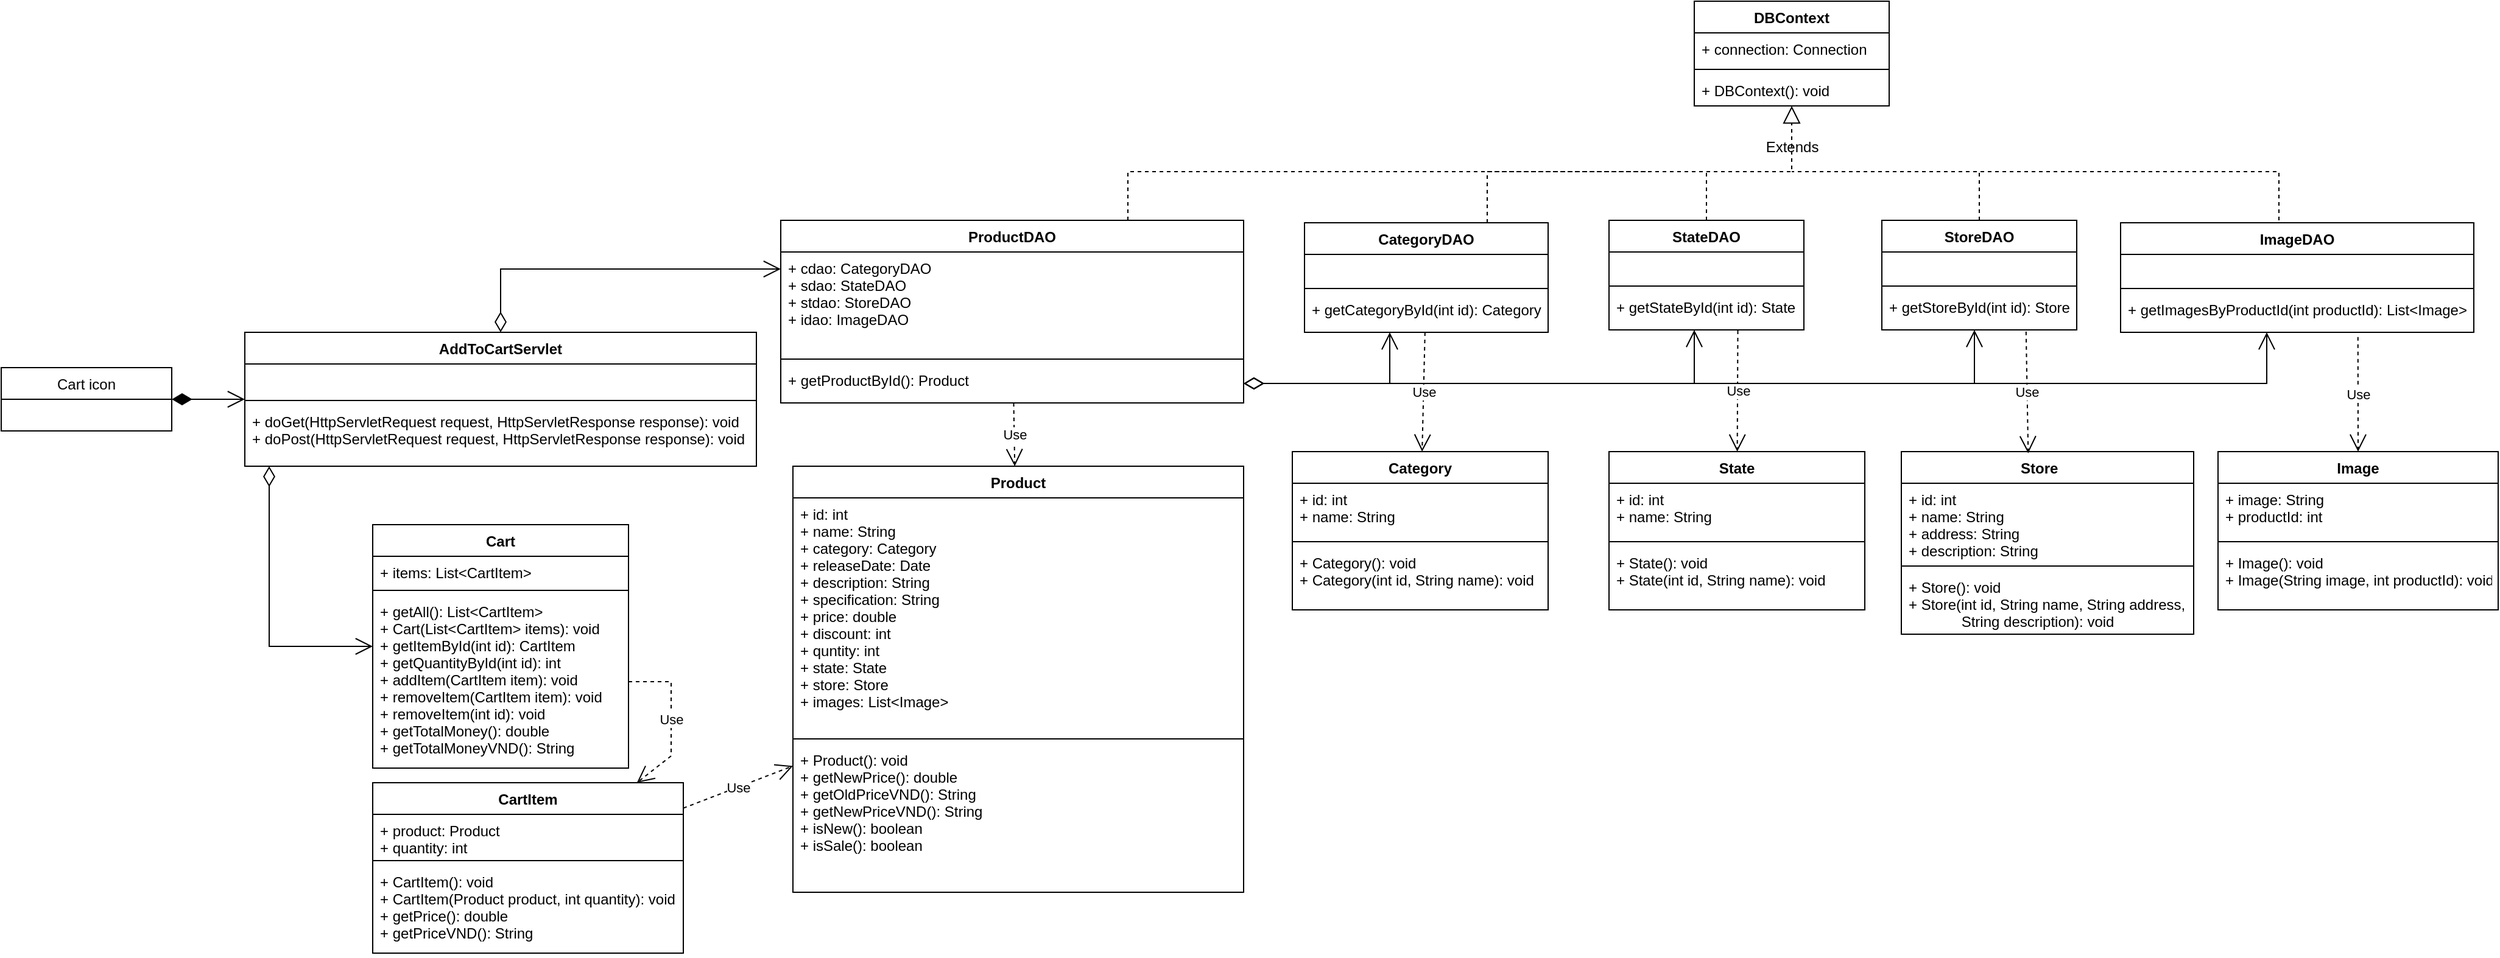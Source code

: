 <mxfile version="20.5.1" type="device" pages="6"><diagram id="Ie1RDZWPEy_f18b-r-Kl" name="add"><mxGraphModel dx="1621" dy="2063" grid="1" gridSize="10" guides="1" tooltips="1" connect="1" arrows="1" fold="1" page="1" pageScale="1" pageWidth="827" pageHeight="1169" math="0" shadow="0"><root><mxCell id="0"/><mxCell id="1" parent="0"/><mxCell id="TTILwF-SYS2aySKpzWHO-183" value="Product" style="swimlane;fontStyle=1;align=center;verticalAlign=top;childLayout=stackLayout;horizontal=1;startSize=26;horizontalStack=0;resizeParent=1;resizeParentMax=0;resizeLast=0;collapsible=1;marginBottom=0;" vertex="1" parent="1"><mxGeometry x="760" y="252" width="370" height="350" as="geometry"/></mxCell><mxCell id="TTILwF-SYS2aySKpzWHO-184" value="+ id: int&#10;+ name: String&#10;+ category: Category&#10;+ releaseDate: Date&#10;+ description: String&#10;+ specification: String&#10;+ price: double&#10;+ discount: int&#10;+ quntity: int&#10;+ state: State&#10;+ store: Store&#10;+ images: List&lt;Image&gt;" style="text;strokeColor=none;fillColor=none;align=left;verticalAlign=top;spacingLeft=4;spacingRight=4;overflow=hidden;rotatable=0;points=[[0,0.5],[1,0.5]];portConstraint=eastwest;" vertex="1" parent="TTILwF-SYS2aySKpzWHO-183"><mxGeometry y="26" width="370" height="194" as="geometry"/></mxCell><mxCell id="TTILwF-SYS2aySKpzWHO-185" value="" style="line;strokeWidth=1;fillColor=none;align=left;verticalAlign=middle;spacingTop=-1;spacingLeft=3;spacingRight=3;rotatable=0;labelPosition=right;points=[];portConstraint=eastwest;strokeColor=inherit;" vertex="1" parent="TTILwF-SYS2aySKpzWHO-183"><mxGeometry y="220" width="370" height="8" as="geometry"/></mxCell><mxCell id="TTILwF-SYS2aySKpzWHO-186" value="+ Product(): void&#10;+ getNewPrice(): double&#10;+ getOldPriceVND(): String&#10;+ getNewPriceVND(): String&#10;+ isNew(): boolean&#10;+ isSale(): boolean" style="text;strokeColor=none;fillColor=none;align=left;verticalAlign=top;spacingLeft=4;spacingRight=4;overflow=hidden;rotatable=0;points=[[0,0.5],[1,0.5]];portConstraint=eastwest;" vertex="1" parent="TTILwF-SYS2aySKpzWHO-183"><mxGeometry y="228" width="370" height="122" as="geometry"/></mxCell><mxCell id="TTILwF-SYS2aySKpzWHO-187" value="Cart icon" style="swimlane;fontStyle=0;childLayout=stackLayout;horizontal=1;startSize=26;fillColor=none;horizontalStack=0;resizeParent=1;resizeParentMax=0;resizeLast=0;collapsible=1;marginBottom=0;" vertex="1" parent="1"><mxGeometry x="110" y="171" width="140" height="52" as="geometry"/></mxCell><mxCell id="TTILwF-SYS2aySKpzWHO-188" value=" " style="text;strokeColor=none;fillColor=none;align=left;verticalAlign=top;spacingLeft=4;spacingRight=4;overflow=hidden;rotatable=0;points=[[0,0.5],[1,0.5]];portConstraint=eastwest;" vertex="1" parent="TTILwF-SYS2aySKpzWHO-187"><mxGeometry y="26" width="140" height="26" as="geometry"/></mxCell><mxCell id="TTILwF-SYS2aySKpzWHO-189" value="AddToCartServlet" style="swimlane;fontStyle=1;align=center;verticalAlign=top;childLayout=stackLayout;horizontal=1;startSize=26;horizontalStack=0;resizeParent=1;resizeParentMax=0;resizeLast=0;collapsible=1;marginBottom=0;" vertex="1" parent="1"><mxGeometry x="310" y="142" width="420" height="110" as="geometry"/></mxCell><mxCell id="TTILwF-SYS2aySKpzWHO-190" value=" " style="text;strokeColor=none;fillColor=none;align=left;verticalAlign=top;spacingLeft=4;spacingRight=4;overflow=hidden;rotatable=0;points=[[0,0.5],[1,0.5]];portConstraint=eastwest;" vertex="1" parent="TTILwF-SYS2aySKpzWHO-189"><mxGeometry y="26" width="420" height="26" as="geometry"/></mxCell><mxCell id="TTILwF-SYS2aySKpzWHO-191" value="" style="line;strokeWidth=1;fillColor=none;align=left;verticalAlign=middle;spacingTop=-1;spacingLeft=3;spacingRight=3;rotatable=0;labelPosition=right;points=[];portConstraint=eastwest;strokeColor=inherit;" vertex="1" parent="TTILwF-SYS2aySKpzWHO-189"><mxGeometry y="52" width="420" height="8" as="geometry"/></mxCell><mxCell id="TTILwF-SYS2aySKpzWHO-192" value="+ doGet(HttpServletRequest request, HttpServletResponse response): void&#10;+ doPost(HttpServletRequest request, HttpServletResponse response): void" style="text;strokeColor=none;fillColor=none;align=left;verticalAlign=top;spacingLeft=4;spacingRight=4;overflow=hidden;rotatable=0;points=[[0,0.5],[1,0.5]];portConstraint=eastwest;" vertex="1" parent="TTILwF-SYS2aySKpzWHO-189"><mxGeometry y="60" width="420" height="50" as="geometry"/></mxCell><mxCell id="TTILwF-SYS2aySKpzWHO-193" value="ProductDAO" style="swimlane;fontStyle=1;align=center;verticalAlign=top;childLayout=stackLayout;horizontal=1;startSize=26;horizontalStack=0;resizeParent=1;resizeParentMax=0;resizeLast=0;collapsible=1;marginBottom=0;" vertex="1" parent="1"><mxGeometry x="750" y="50" width="380" height="150" as="geometry"/></mxCell><mxCell id="TTILwF-SYS2aySKpzWHO-194" value="+ cdao: CategoryDAO&#10;+ sdao: StateDAO&#10;+ stdao: StoreDAO&#10;+ idao: ImageDAO" style="text;strokeColor=none;fillColor=none;align=left;verticalAlign=top;spacingLeft=4;spacingRight=4;overflow=hidden;rotatable=0;points=[[0,0.5],[1,0.5]];portConstraint=eastwest;" vertex="1" parent="TTILwF-SYS2aySKpzWHO-193"><mxGeometry y="26" width="380" height="84" as="geometry"/></mxCell><mxCell id="TTILwF-SYS2aySKpzWHO-195" value="" style="line;strokeWidth=1;fillColor=none;align=left;verticalAlign=middle;spacingTop=-1;spacingLeft=3;spacingRight=3;rotatable=0;labelPosition=right;points=[];portConstraint=eastwest;strokeColor=inherit;" vertex="1" parent="TTILwF-SYS2aySKpzWHO-193"><mxGeometry y="110" width="380" height="8" as="geometry"/></mxCell><mxCell id="TTILwF-SYS2aySKpzWHO-196" value="+ getProductById(): Product" style="text;strokeColor=none;fillColor=none;align=left;verticalAlign=top;spacingLeft=4;spacingRight=4;overflow=hidden;rotatable=0;points=[[0,0.5],[1,0.5]];portConstraint=eastwest;" vertex="1" parent="TTILwF-SYS2aySKpzWHO-193"><mxGeometry y="118" width="380" height="32" as="geometry"/></mxCell><mxCell id="TTILwF-SYS2aySKpzWHO-197" value="" style="endArrow=open;html=1;endSize=12;startArrow=diamondThin;startSize=14;startFill=0;edgeStyle=orthogonalEdgeStyle;align=left;verticalAlign=bottom;rounded=0;" edge="1" parent="1" source="TTILwF-SYS2aySKpzWHO-189" target="TTILwF-SYS2aySKpzWHO-193"><mxGeometry x="-1" y="50" relative="1" as="geometry"><mxPoint x="520" y="80" as="sourcePoint"/><mxPoint x="730" y="90" as="targetPoint"/><Array as="points"><mxPoint x="520" y="90"/></Array><mxPoint x="-40" y="20" as="offset"/></mxGeometry></mxCell><mxCell id="TTILwF-SYS2aySKpzWHO-198" value="" style="endArrow=open;html=1;endSize=12;startArrow=diamondThin;startSize=14;startFill=1;edgeStyle=orthogonalEdgeStyle;align=left;verticalAlign=bottom;rounded=0;" edge="1" parent="1" source="TTILwF-SYS2aySKpzWHO-187" target="TTILwF-SYS2aySKpzWHO-189"><mxGeometry x="-0.111" y="107" relative="1" as="geometry"><mxPoint x="230" y="190" as="sourcePoint"/><mxPoint x="390" y="190" as="targetPoint"/><mxPoint as="offset"/></mxGeometry></mxCell><mxCell id="TTILwF-SYS2aySKpzWHO-199" value="DBContext" style="swimlane;fontStyle=1;align=center;verticalAlign=top;childLayout=stackLayout;horizontal=1;startSize=26;horizontalStack=0;resizeParent=1;resizeParentMax=0;resizeLast=0;collapsible=1;marginBottom=0;" vertex="1" parent="1"><mxGeometry x="1500" y="-130" width="160" height="86" as="geometry"/></mxCell><mxCell id="TTILwF-SYS2aySKpzWHO-200" value="+ connection: Connection" style="text;strokeColor=none;fillColor=none;align=left;verticalAlign=top;spacingLeft=4;spacingRight=4;overflow=hidden;rotatable=0;points=[[0,0.5],[1,0.5]];portConstraint=eastwest;" vertex="1" parent="TTILwF-SYS2aySKpzWHO-199"><mxGeometry y="26" width="160" height="26" as="geometry"/></mxCell><mxCell id="TTILwF-SYS2aySKpzWHO-201" value="" style="line;strokeWidth=1;fillColor=none;align=left;verticalAlign=middle;spacingTop=-1;spacingLeft=3;spacingRight=3;rotatable=0;labelPosition=right;points=[];portConstraint=eastwest;strokeColor=inherit;" vertex="1" parent="TTILwF-SYS2aySKpzWHO-199"><mxGeometry y="52" width="160" height="8" as="geometry"/></mxCell><mxCell id="TTILwF-SYS2aySKpzWHO-202" value="+ DBContext(): void" style="text;strokeColor=none;fillColor=none;align=left;verticalAlign=top;spacingLeft=4;spacingRight=4;overflow=hidden;rotatable=0;points=[[0,0.5],[1,0.5]];portConstraint=eastwest;" vertex="1" parent="TTILwF-SYS2aySKpzWHO-199"><mxGeometry y="60" width="160" height="26" as="geometry"/></mxCell><mxCell id="TTILwF-SYS2aySKpzWHO-207" value="Category" style="swimlane;fontStyle=1;align=center;verticalAlign=top;childLayout=stackLayout;horizontal=1;startSize=26;horizontalStack=0;resizeParent=1;resizeParentMax=0;resizeLast=0;collapsible=1;marginBottom=0;" vertex="1" parent="1"><mxGeometry x="1170" y="240" width="210" height="130" as="geometry"/></mxCell><mxCell id="TTILwF-SYS2aySKpzWHO-208" value="+ id: int&#10;+ name: String" style="text;strokeColor=none;fillColor=none;align=left;verticalAlign=top;spacingLeft=4;spacingRight=4;overflow=hidden;rotatable=0;points=[[0,0.5],[1,0.5]];portConstraint=eastwest;" vertex="1" parent="TTILwF-SYS2aySKpzWHO-207"><mxGeometry y="26" width="210" height="44" as="geometry"/></mxCell><mxCell id="TTILwF-SYS2aySKpzWHO-209" value="" style="line;strokeWidth=1;fillColor=none;align=left;verticalAlign=middle;spacingTop=-1;spacingLeft=3;spacingRight=3;rotatable=0;labelPosition=right;points=[];portConstraint=eastwest;strokeColor=inherit;" vertex="1" parent="TTILwF-SYS2aySKpzWHO-207"><mxGeometry y="70" width="210" height="8" as="geometry"/></mxCell><mxCell id="TTILwF-SYS2aySKpzWHO-210" value="+ Category(): void&#10;+ Category(int id, String name): void" style="text;strokeColor=none;fillColor=none;align=left;verticalAlign=top;spacingLeft=4;spacingRight=4;overflow=hidden;rotatable=0;points=[[0,0.5],[1,0.5]];portConstraint=eastwest;" vertex="1" parent="TTILwF-SYS2aySKpzWHO-207"><mxGeometry y="78" width="210" height="52" as="geometry"/></mxCell><mxCell id="TTILwF-SYS2aySKpzWHO-219" value="State" style="swimlane;fontStyle=1;align=center;verticalAlign=top;childLayout=stackLayout;horizontal=1;startSize=26;horizontalStack=0;resizeParent=1;resizeParentMax=0;resizeLast=0;collapsible=1;marginBottom=0;" vertex="1" parent="1"><mxGeometry x="1430" y="240" width="210" height="130" as="geometry"/></mxCell><mxCell id="TTILwF-SYS2aySKpzWHO-220" value="+ id: int&#10;+ name: String" style="text;strokeColor=none;fillColor=none;align=left;verticalAlign=top;spacingLeft=4;spacingRight=4;overflow=hidden;rotatable=0;points=[[0,0.5],[1,0.5]];portConstraint=eastwest;" vertex="1" parent="TTILwF-SYS2aySKpzWHO-219"><mxGeometry y="26" width="210" height="44" as="geometry"/></mxCell><mxCell id="TTILwF-SYS2aySKpzWHO-221" value="" style="line;strokeWidth=1;fillColor=none;align=left;verticalAlign=middle;spacingTop=-1;spacingLeft=3;spacingRight=3;rotatable=0;labelPosition=right;points=[];portConstraint=eastwest;strokeColor=inherit;" vertex="1" parent="TTILwF-SYS2aySKpzWHO-219"><mxGeometry y="70" width="210" height="8" as="geometry"/></mxCell><mxCell id="TTILwF-SYS2aySKpzWHO-222" value="+ State(): void&#10;+ State(int id, String name): void" style="text;strokeColor=none;fillColor=none;align=left;verticalAlign=top;spacingLeft=4;spacingRight=4;overflow=hidden;rotatable=0;points=[[0,0.5],[1,0.5]];portConstraint=eastwest;" vertex="1" parent="TTILwF-SYS2aySKpzWHO-219"><mxGeometry y="78" width="210" height="52" as="geometry"/></mxCell><mxCell id="TTILwF-SYS2aySKpzWHO-223" value="Store    " style="swimlane;fontStyle=1;align=center;verticalAlign=top;childLayout=stackLayout;horizontal=1;startSize=26;horizontalStack=0;resizeParent=1;resizeParentMax=0;resizeLast=0;collapsible=1;marginBottom=0;" vertex="1" parent="1"><mxGeometry x="1670" y="240" width="240" height="150" as="geometry"/></mxCell><mxCell id="TTILwF-SYS2aySKpzWHO-224" value="+ id: int&#10;+ name: String&#10;+ address: String&#10;+ description: String" style="text;strokeColor=none;fillColor=none;align=left;verticalAlign=top;spacingLeft=4;spacingRight=4;overflow=hidden;rotatable=0;points=[[0,0.5],[1,0.5]];portConstraint=eastwest;" vertex="1" parent="TTILwF-SYS2aySKpzWHO-223"><mxGeometry y="26" width="240" height="64" as="geometry"/></mxCell><mxCell id="TTILwF-SYS2aySKpzWHO-225" value="" style="line;strokeWidth=1;fillColor=none;align=left;verticalAlign=middle;spacingTop=-1;spacingLeft=3;spacingRight=3;rotatable=0;labelPosition=right;points=[];portConstraint=eastwest;strokeColor=inherit;" vertex="1" parent="TTILwF-SYS2aySKpzWHO-223"><mxGeometry y="90" width="240" height="8" as="geometry"/></mxCell><mxCell id="TTILwF-SYS2aySKpzWHO-226" value="+ Store(): void&#10;+ Store(int id, String name, String address, &#10;             String description): void" style="text;strokeColor=none;fillColor=none;align=left;verticalAlign=top;spacingLeft=4;spacingRight=4;overflow=hidden;rotatable=0;points=[[0,0.5],[1,0.5]];portConstraint=eastwest;" vertex="1" parent="TTILwF-SYS2aySKpzWHO-223"><mxGeometry y="98" width="240" height="52" as="geometry"/></mxCell><mxCell id="TTILwF-SYS2aySKpzWHO-227" value="Image" style="swimlane;fontStyle=1;align=center;verticalAlign=top;childLayout=stackLayout;horizontal=1;startSize=26;horizontalStack=0;resizeParent=1;resizeParentMax=0;resizeLast=0;collapsible=1;marginBottom=0;" vertex="1" parent="1"><mxGeometry x="1930" y="240" width="230" height="130" as="geometry"/></mxCell><mxCell id="TTILwF-SYS2aySKpzWHO-228" value="+ image: String&#10;+ productId: int" style="text;strokeColor=none;fillColor=none;align=left;verticalAlign=top;spacingLeft=4;spacingRight=4;overflow=hidden;rotatable=0;points=[[0,0.5],[1,0.5]];portConstraint=eastwest;" vertex="1" parent="TTILwF-SYS2aySKpzWHO-227"><mxGeometry y="26" width="230" height="44" as="geometry"/></mxCell><mxCell id="TTILwF-SYS2aySKpzWHO-229" value="" style="line;strokeWidth=1;fillColor=none;align=left;verticalAlign=middle;spacingTop=-1;spacingLeft=3;spacingRight=3;rotatable=0;labelPosition=right;points=[];portConstraint=eastwest;strokeColor=inherit;" vertex="1" parent="TTILwF-SYS2aySKpzWHO-227"><mxGeometry y="70" width="230" height="8" as="geometry"/></mxCell><mxCell id="TTILwF-SYS2aySKpzWHO-230" value="+ Image(): void&#10;+ Image(String image, int productId): void" style="text;strokeColor=none;fillColor=none;align=left;verticalAlign=top;spacingLeft=4;spacingRight=4;overflow=hidden;rotatable=0;points=[[0,0.5],[1,0.5]];portConstraint=eastwest;" vertex="1" parent="TTILwF-SYS2aySKpzWHO-227"><mxGeometry y="78" width="230" height="52" as="geometry"/></mxCell><mxCell id="TTILwF-SYS2aySKpzWHO-231" value="CategoryDAO" style="swimlane;fontStyle=1;align=center;verticalAlign=top;childLayout=stackLayout;horizontal=1;startSize=26;horizontalStack=0;resizeParent=1;resizeParentMax=0;resizeLast=0;collapsible=1;marginBottom=0;" vertex="1" parent="1"><mxGeometry x="1180" y="52" width="200" height="90" as="geometry"/></mxCell><mxCell id="TTILwF-SYS2aySKpzWHO-232" value=" " style="text;strokeColor=none;fillColor=none;align=left;verticalAlign=top;spacingLeft=4;spacingRight=4;overflow=hidden;rotatable=0;points=[[0,0.5],[1,0.5]];portConstraint=eastwest;" vertex="1" parent="TTILwF-SYS2aySKpzWHO-231"><mxGeometry y="26" width="200" height="24" as="geometry"/></mxCell><mxCell id="TTILwF-SYS2aySKpzWHO-233" value="" style="line;strokeWidth=1;fillColor=none;align=left;verticalAlign=middle;spacingTop=-1;spacingLeft=3;spacingRight=3;rotatable=0;labelPosition=right;points=[];portConstraint=eastwest;strokeColor=inherit;" vertex="1" parent="TTILwF-SYS2aySKpzWHO-231"><mxGeometry y="50" width="200" height="8" as="geometry"/></mxCell><mxCell id="TTILwF-SYS2aySKpzWHO-234" value="+ getCategoryById(int id): Category" style="text;strokeColor=none;fillColor=none;align=left;verticalAlign=top;spacingLeft=4;spacingRight=4;overflow=hidden;rotatable=0;points=[[0,0.5],[1,0.5]];portConstraint=eastwest;" vertex="1" parent="TTILwF-SYS2aySKpzWHO-231"><mxGeometry y="58" width="200" height="32" as="geometry"/></mxCell><mxCell id="TTILwF-SYS2aySKpzWHO-235" value="StateDAO" style="swimlane;fontStyle=1;align=center;verticalAlign=top;childLayout=stackLayout;horizontal=1;startSize=26;horizontalStack=0;resizeParent=1;resizeParentMax=0;resizeLast=0;collapsible=1;marginBottom=0;" vertex="1" parent="1"><mxGeometry x="1430" y="50" width="160" height="90" as="geometry"/></mxCell><mxCell id="TTILwF-SYS2aySKpzWHO-236" value=" " style="text;strokeColor=none;fillColor=none;align=left;verticalAlign=top;spacingLeft=4;spacingRight=4;overflow=hidden;rotatable=0;points=[[0,0.5],[1,0.5]];portConstraint=eastwest;" vertex="1" parent="TTILwF-SYS2aySKpzWHO-235"><mxGeometry y="26" width="160" height="24" as="geometry"/></mxCell><mxCell id="TTILwF-SYS2aySKpzWHO-237" value="" style="line;strokeWidth=1;fillColor=none;align=left;verticalAlign=middle;spacingTop=-1;spacingLeft=3;spacingRight=3;rotatable=0;labelPosition=right;points=[];portConstraint=eastwest;strokeColor=inherit;" vertex="1" parent="TTILwF-SYS2aySKpzWHO-235"><mxGeometry y="50" width="160" height="8" as="geometry"/></mxCell><mxCell id="TTILwF-SYS2aySKpzWHO-238" value="+ getStateById(int id): State" style="text;strokeColor=none;fillColor=none;align=left;verticalAlign=top;spacingLeft=4;spacingRight=4;overflow=hidden;rotatable=0;points=[[0,0.5],[1,0.5]];portConstraint=eastwest;" vertex="1" parent="TTILwF-SYS2aySKpzWHO-235"><mxGeometry y="58" width="160" height="32" as="geometry"/></mxCell><mxCell id="TTILwF-SYS2aySKpzWHO-239" value="StoreDAO" style="swimlane;fontStyle=1;align=center;verticalAlign=top;childLayout=stackLayout;horizontal=1;startSize=26;horizontalStack=0;resizeParent=1;resizeParentMax=0;resizeLast=0;collapsible=1;marginBottom=0;" vertex="1" parent="1"><mxGeometry x="1654" y="50" width="160" height="90" as="geometry"/></mxCell><mxCell id="TTILwF-SYS2aySKpzWHO-240" value=" " style="text;strokeColor=none;fillColor=none;align=left;verticalAlign=top;spacingLeft=4;spacingRight=4;overflow=hidden;rotatable=0;points=[[0,0.5],[1,0.5]];portConstraint=eastwest;" vertex="1" parent="TTILwF-SYS2aySKpzWHO-239"><mxGeometry y="26" width="160" height="24" as="geometry"/></mxCell><mxCell id="TTILwF-SYS2aySKpzWHO-241" value="" style="line;strokeWidth=1;fillColor=none;align=left;verticalAlign=middle;spacingTop=-1;spacingLeft=3;spacingRight=3;rotatable=0;labelPosition=right;points=[];portConstraint=eastwest;strokeColor=inherit;" vertex="1" parent="TTILwF-SYS2aySKpzWHO-239"><mxGeometry y="50" width="160" height="8" as="geometry"/></mxCell><mxCell id="TTILwF-SYS2aySKpzWHO-242" value="+ getStoreById(int id): Store" style="text;strokeColor=none;fillColor=none;align=left;verticalAlign=top;spacingLeft=4;spacingRight=4;overflow=hidden;rotatable=0;points=[[0,0.5],[1,0.5]];portConstraint=eastwest;" vertex="1" parent="TTILwF-SYS2aySKpzWHO-239"><mxGeometry y="58" width="160" height="32" as="geometry"/></mxCell><mxCell id="TTILwF-SYS2aySKpzWHO-243" value="ImageDAO" style="swimlane;fontStyle=1;align=center;verticalAlign=top;childLayout=stackLayout;horizontal=1;startSize=26;horizontalStack=0;resizeParent=1;resizeParentMax=0;resizeLast=0;collapsible=1;marginBottom=0;" vertex="1" parent="1"><mxGeometry x="1850" y="52" width="290" height="90" as="geometry"/></mxCell><mxCell id="TTILwF-SYS2aySKpzWHO-244" value=" " style="text;strokeColor=none;fillColor=none;align=left;verticalAlign=top;spacingLeft=4;spacingRight=4;overflow=hidden;rotatable=0;points=[[0,0.5],[1,0.5]];portConstraint=eastwest;" vertex="1" parent="TTILwF-SYS2aySKpzWHO-243"><mxGeometry y="26" width="290" height="24" as="geometry"/></mxCell><mxCell id="TTILwF-SYS2aySKpzWHO-245" value="" style="line;strokeWidth=1;fillColor=none;align=left;verticalAlign=middle;spacingTop=-1;spacingLeft=3;spacingRight=3;rotatable=0;labelPosition=right;points=[];portConstraint=eastwest;strokeColor=inherit;" vertex="1" parent="TTILwF-SYS2aySKpzWHO-243"><mxGeometry y="50" width="290" height="8" as="geometry"/></mxCell><mxCell id="TTILwF-SYS2aySKpzWHO-246" value="+ getImagesByProductId(int productId): List&lt;Image&gt;" style="text;strokeColor=none;fillColor=none;align=left;verticalAlign=top;spacingLeft=4;spacingRight=4;overflow=hidden;rotatable=0;points=[[0,0.5],[1,0.5]];portConstraint=eastwest;" vertex="1" parent="TTILwF-SYS2aySKpzWHO-243"><mxGeometry y="58" width="290" height="32" as="geometry"/></mxCell><mxCell id="TTILwF-SYS2aySKpzWHO-247" value="Use" style="endArrow=open;endSize=12;dashed=1;html=1;rounded=0;" edge="1" parent="1" source="TTILwF-SYS2aySKpzWHO-193" target="TTILwF-SYS2aySKpzWHO-183"><mxGeometry width="160" relative="1" as="geometry"><mxPoint x="1200" y="150" as="sourcePoint"/><mxPoint x="1360" y="150" as="targetPoint"/></mxGeometry></mxCell><mxCell id="TTILwF-SYS2aySKpzWHO-248" value="Use" style="endArrow=open;endSize=12;dashed=1;html=1;rounded=0;" edge="1" parent="1" source="TTILwF-SYS2aySKpzWHO-231" target="TTILwF-SYS2aySKpzWHO-207"><mxGeometry width="160" relative="1" as="geometry"><mxPoint x="951.183" y="210" as="sourcePoint"/><mxPoint x="952.003" y="262" as="targetPoint"/></mxGeometry></mxCell><mxCell id="TTILwF-SYS2aySKpzWHO-250" value="Use" style="endArrow=open;endSize=12;dashed=1;html=1;rounded=0;exitX=0.661;exitY=1.016;exitDx=0;exitDy=0;exitPerimeter=0;" edge="1" parent="1" source="TTILwF-SYS2aySKpzWHO-238" target="TTILwF-SYS2aySKpzWHO-219"><mxGeometry width="160" relative="1" as="geometry"><mxPoint x="1510" y="150" as="sourcePoint"/><mxPoint x="1466.216" y="262" as="targetPoint"/></mxGeometry></mxCell><mxCell id="TTILwF-SYS2aySKpzWHO-251" value="Use" style="endArrow=open;endSize=12;dashed=1;html=1;rounded=0;exitX=0.74;exitY=1.042;exitDx=0;exitDy=0;exitPerimeter=0;entryX=0.434;entryY=0.009;entryDx=0;entryDy=0;entryPerimeter=0;" edge="1" parent="1" source="TTILwF-SYS2aySKpzWHO-242" target="TTILwF-SYS2aySKpzWHO-223"><mxGeometry width="160" relative="1" as="geometry"><mxPoint x="1854.861" y="160" as="sourcePoint"/><mxPoint x="1820" y="240" as="targetPoint"/></mxGeometry></mxCell><mxCell id="TTILwF-SYS2aySKpzWHO-252" value="Use" style="endArrow=open;endSize=12;dashed=1;html=1;rounded=0;exitX=0.672;exitY=1.12;exitDx=0;exitDy=0;exitPerimeter=0;entryX=0.5;entryY=0;entryDx=0;entryDy=0;" edge="1" parent="1" source="TTILwF-SYS2aySKpzWHO-246" target="TTILwF-SYS2aySKpzWHO-227"><mxGeometry width="160" relative="1" as="geometry"><mxPoint x="1471.081" y="170" as="sourcePoint"/><mxPoint x="1486.216" y="282" as="targetPoint"/></mxGeometry></mxCell><mxCell id="TTILwF-SYS2aySKpzWHO-253" value="" style="endArrow=open;html=1;endSize=12;startArrow=diamondThin;startSize=14;startFill=0;edgeStyle=orthogonalEdgeStyle;align=left;verticalAlign=bottom;rounded=0;exitX=1;exitY=0.5;exitDx=0;exitDy=0;" edge="1" parent="1" source="TTILwF-SYS2aySKpzWHO-196" target="TTILwF-SYS2aySKpzWHO-231"><mxGeometry x="1" y="-45" relative="1" as="geometry"><mxPoint x="1040" y="190" as="sourcePoint"/><mxPoint x="1200" y="150" as="targetPoint"/><Array as="points"><mxPoint x="1250" y="184"/></Array><mxPoint x="5" y="20" as="offset"/></mxGeometry></mxCell><mxCell id="TTILwF-SYS2aySKpzWHO-255" value="" style="endArrow=open;html=1;endSize=12;startArrow=diamondThin;startSize=14;startFill=0;edgeStyle=orthogonalEdgeStyle;align=left;verticalAlign=bottom;rounded=0;" edge="1" parent="1" target="TTILwF-SYS2aySKpzWHO-235"><mxGeometry x="1" y="-45" relative="1" as="geometry"><mxPoint x="1130" y="184" as="sourcePoint"/><mxPoint x="1435" y="140" as="targetPoint"/><Array as="points"><mxPoint x="1500" y="184"/></Array><mxPoint x="5" y="20" as="offset"/></mxGeometry></mxCell><mxCell id="TTILwF-SYS2aySKpzWHO-256" value="" style="endArrow=open;html=1;endSize=12;startArrow=diamondThin;startSize=14;startFill=0;edgeStyle=orthogonalEdgeStyle;align=left;verticalAlign=bottom;rounded=0;" edge="1" parent="1" target="TTILwF-SYS2aySKpzWHO-239"><mxGeometry x="1" y="-45" relative="1" as="geometry"><mxPoint x="1130" y="184" as="sourcePoint"/><mxPoint x="1610" y="140" as="targetPoint"/><Array as="points"><mxPoint x="1730" y="184"/></Array><mxPoint x="5" y="20" as="offset"/></mxGeometry></mxCell><mxCell id="TTILwF-SYS2aySKpzWHO-257" value="" style="endArrow=open;html=1;endSize=12;startArrow=diamondThin;startSize=14;startFill=0;edgeStyle=orthogonalEdgeStyle;align=left;verticalAlign=bottom;rounded=0;" edge="1" parent="1" target="TTILwF-SYS2aySKpzWHO-243"><mxGeometry x="1" y="-45" relative="1" as="geometry"><mxPoint x="1130" y="184" as="sourcePoint"/><mxPoint x="1780" y="140" as="targetPoint"/><Array as="points"><mxPoint x="1970" y="184"/></Array><mxPoint x="5" y="20" as="offset"/></mxGeometry></mxCell><mxCell id="TTILwF-SYS2aySKpzWHO-258" value="Cart" style="swimlane;fontStyle=1;align=center;verticalAlign=top;childLayout=stackLayout;horizontal=1;startSize=26;horizontalStack=0;resizeParent=1;resizeParentMax=0;resizeLast=0;collapsible=1;marginBottom=0;" vertex="1" parent="1"><mxGeometry x="415" y="300" width="210" height="200" as="geometry"/></mxCell><mxCell id="TTILwF-SYS2aySKpzWHO-259" value="+ items: List&lt;CartItem&gt;" style="text;strokeColor=none;fillColor=none;align=left;verticalAlign=top;spacingLeft=4;spacingRight=4;overflow=hidden;rotatable=0;points=[[0,0.5],[1,0.5]];portConstraint=eastwest;" vertex="1" parent="TTILwF-SYS2aySKpzWHO-258"><mxGeometry y="26" width="210" height="24" as="geometry"/></mxCell><mxCell id="TTILwF-SYS2aySKpzWHO-260" value="" style="line;strokeWidth=1;fillColor=none;align=left;verticalAlign=middle;spacingTop=-1;spacingLeft=3;spacingRight=3;rotatable=0;labelPosition=right;points=[];portConstraint=eastwest;strokeColor=inherit;" vertex="1" parent="TTILwF-SYS2aySKpzWHO-258"><mxGeometry y="50" width="210" height="8" as="geometry"/></mxCell><mxCell id="TTILwF-SYS2aySKpzWHO-261" value="+ getAll(): List&lt;CartItem&gt;&#10;+ Cart(List&lt;CartItem&gt; items): void&#10;+ getItemById(int id): CartItem&#10;+ getQuantityById(int id): int&#10;+ addItem(CartItem item): void&#10;+ removeItem(CartItem item): void&#10;+ removeItem(int id): void&#10;+ getTotalMoney(): double&#10;+ getTotalMoneyVND(): String" style="text;strokeColor=none;fillColor=none;align=left;verticalAlign=top;spacingLeft=4;spacingRight=4;overflow=hidden;rotatable=0;points=[[0,0.5],[1,0.5]];portConstraint=eastwest;" vertex="1" parent="TTILwF-SYS2aySKpzWHO-258"><mxGeometry y="58" width="210" height="142" as="geometry"/></mxCell><mxCell id="TTILwF-SYS2aySKpzWHO-262" value="" style="endArrow=open;html=1;endSize=12;startArrow=diamondThin;startSize=14;startFill=0;edgeStyle=orthogonalEdgeStyle;align=left;verticalAlign=bottom;rounded=0;" edge="1" parent="1" source="TTILwF-SYS2aySKpzWHO-189" target="TTILwF-SYS2aySKpzWHO-258"><mxGeometry x="-1" y="50" relative="1" as="geometry"><mxPoint x="520" y="343" as="sourcePoint"/><mxPoint x="750" y="291" as="targetPoint"/><Array as="points"><mxPoint x="330" y="400"/></Array><mxPoint x="-40" y="20" as="offset"/></mxGeometry></mxCell><mxCell id="TTILwF-SYS2aySKpzWHO-263" value="CartItem" style="swimlane;fontStyle=1;align=center;verticalAlign=top;childLayout=stackLayout;horizontal=1;startSize=26;horizontalStack=0;resizeParent=1;resizeParentMax=0;resizeLast=0;collapsible=1;marginBottom=0;" vertex="1" parent="1"><mxGeometry x="415" y="512" width="255" height="140" as="geometry"/></mxCell><mxCell id="TTILwF-SYS2aySKpzWHO-264" value="+ product: Product&#10;+ quantity: int" style="text;strokeColor=none;fillColor=none;align=left;verticalAlign=top;spacingLeft=4;spacingRight=4;overflow=hidden;rotatable=0;points=[[0,0.5],[1,0.5]];portConstraint=eastwest;" vertex="1" parent="TTILwF-SYS2aySKpzWHO-263"><mxGeometry y="26" width="255" height="34" as="geometry"/></mxCell><mxCell id="TTILwF-SYS2aySKpzWHO-265" value="" style="line;strokeWidth=1;fillColor=none;align=left;verticalAlign=middle;spacingTop=-1;spacingLeft=3;spacingRight=3;rotatable=0;labelPosition=right;points=[];portConstraint=eastwest;strokeColor=inherit;" vertex="1" parent="TTILwF-SYS2aySKpzWHO-263"><mxGeometry y="60" width="255" height="8" as="geometry"/></mxCell><mxCell id="TTILwF-SYS2aySKpzWHO-266" value="+ CartItem(): void&#10;+ CartItem(Product product, int quantity): void&#10;+ getPrice(): double&#10;+ getPriceVND(): String" style="text;strokeColor=none;fillColor=none;align=left;verticalAlign=top;spacingLeft=4;spacingRight=4;overflow=hidden;rotatable=0;points=[[0,0.5],[1,0.5]];portConstraint=eastwest;" vertex="1" parent="TTILwF-SYS2aySKpzWHO-263"><mxGeometry y="68" width="255" height="72" as="geometry"/></mxCell><mxCell id="TTILwF-SYS2aySKpzWHO-267" value="Use" style="endArrow=open;endSize=12;dashed=1;html=1;rounded=0;" edge="1" parent="1" source="TTILwF-SYS2aySKpzWHO-263" target="TTILwF-SYS2aySKpzWHO-183"><mxGeometry width="160" relative="1" as="geometry"><mxPoint x="530" y="430" as="sourcePoint"/><mxPoint x="530" y="480" as="targetPoint"/></mxGeometry></mxCell><mxCell id="TTILwF-SYS2aySKpzWHO-268" value="Use" style="endArrow=open;endSize=12;dashed=1;html=1;rounded=0;" edge="1" parent="1" source="TTILwF-SYS2aySKpzWHO-261" target="TTILwF-SYS2aySKpzWHO-263"><mxGeometry width="160" relative="1" as="geometry"><mxPoint x="650" y="402.0" as="sourcePoint"/><mxPoint x="670" y="510" as="targetPoint"/><Array as="points"><mxPoint x="660" y="429"/><mxPoint x="660" y="480"/><mxPoint x="660" y="490"/></Array></mxGeometry></mxCell><mxCell id="TTILwF-SYS2aySKpzWHO-269" value="" style="endArrow=block;dashed=1;endFill=0;endSize=12;html=1;rounded=0;exitX=0.75;exitY=0;exitDx=0;exitDy=0;" edge="1" parent="1" source="TTILwF-SYS2aySKpzWHO-231" target="TTILwF-SYS2aySKpzWHO-199"><mxGeometry width="160" relative="1" as="geometry"><mxPoint x="1165" as="sourcePoint"/><mxPoint x="1400" y="-20" as="targetPoint"/><Array as="points"><mxPoint x="1330" y="10"/><mxPoint x="1580" y="10"/></Array></mxGeometry></mxCell><mxCell id="TTILwF-SYS2aySKpzWHO-271" value="" style="endArrow=none;dashed=1;html=1;rounded=0;exitX=0.5;exitY=0;exitDx=0;exitDy=0;" edge="1" parent="1" source="TTILwF-SYS2aySKpzWHO-235"><mxGeometry width="50" height="50" relative="1" as="geometry"><mxPoint x="1580" y="50" as="sourcePoint"/><mxPoint x="1510" y="10" as="targetPoint"/></mxGeometry></mxCell><mxCell id="TTILwF-SYS2aySKpzWHO-272" value="" style="endArrow=none;dashed=1;html=1;rounded=0;" edge="1" parent="1" source="TTILwF-SYS2aySKpzWHO-239"><mxGeometry width="50" height="50" relative="1" as="geometry"><mxPoint x="1760" y="20" as="sourcePoint"/><mxPoint x="1580" y="10" as="targetPoint"/><Array as="points"><mxPoint x="1734" y="10"/></Array></mxGeometry></mxCell><mxCell id="TTILwF-SYS2aySKpzWHO-273" value="" style="endArrow=none;dashed=1;html=1;rounded=0;" edge="1" parent="1"><mxGeometry width="50" height="50" relative="1" as="geometry"><mxPoint x="1980" y="50" as="sourcePoint"/><mxPoint x="1730" y="10" as="targetPoint"/><Array as="points"><mxPoint x="1980" y="10"/></Array></mxGeometry></mxCell><mxCell id="TTILwF-SYS2aySKpzWHO-274" value="Extends" style="text;html=1;align=center;verticalAlign=middle;resizable=0;points=[];autosize=1;strokeColor=none;fillColor=none;" vertex="1" parent="1"><mxGeometry x="1545" y="-25" width="70" height="30" as="geometry"/></mxCell><mxCell id="TTILwF-SYS2aySKpzWHO-275" value="" style="endArrow=none;dashed=1;html=1;rounded=0;exitX=0.75;exitY=0;exitDx=0;exitDy=0;" edge="1" parent="1" source="TTILwF-SYS2aySKpzWHO-193"><mxGeometry width="50" height="50" relative="1" as="geometry"><mxPoint x="980" y="15" as="sourcePoint"/><mxPoint x="1460" y="10" as="targetPoint"/><Array as="points"><mxPoint x="1035" y="10"/></Array></mxGeometry></mxCell></root></mxGraphModel></diagram><diagram id="ZOKkg1oJtRp_plOGGo5-" name="add2"><mxGraphModel dx="1378" dy="760" grid="1" gridSize="10" guides="1" tooltips="1" connect="1" arrows="1" fold="1" page="1" pageScale="1" pageWidth="827" pageHeight="1169" math="0" shadow="0"><root><mxCell id="0"/><mxCell id="1" parent="0"/><mxCell id="bn-44FrPkowv2M1y0FhI-35" value="alt" style="shape=umlFrame;whiteSpace=wrap;html=1;" vertex="1" parent="1"><mxGeometry x="380" y="280" width="580" height="440" as="geometry"/></mxCell><mxCell id="bn-44FrPkowv2M1y0FhI-1" value="Lifetime: User" style="shape=umlActor;verticalLabelPosition=bottom;verticalAlign=top;html=1;" vertex="1" parent="1"><mxGeometry x="90" y="126" width="30" height="60" as="geometry"/></mxCell><mxCell id="bn-44FrPkowv2M1y0FhI-6" value="Website" style="shape=umlLifeline;perimeter=lifelinePerimeter;whiteSpace=wrap;html=1;container=1;collapsible=0;recursiveResize=0;outlineConnect=0;" vertex="1" parent="1"><mxGeometry x="170" y="126" width="100" height="594" as="geometry"/></mxCell><mxCell id="bn-44FrPkowv2M1y0FhI-8" value="1: Hover on product + click on &quot;Add to cart&quot; button" style="html=1;verticalAlign=bottom;startArrow=oval;startFill=1;endArrow=block;startSize=8;rounded=0;" edge="1" parent="1" target="bn-44FrPkowv2M1y0FhI-10"><mxGeometry x="0.097" width="60" relative="1" as="geometry"><mxPoint x="110" y="210" as="sourcePoint"/><mxPoint x="450" y="210" as="targetPoint"/><mxPoint as="offset"/></mxGeometry></mxCell><mxCell id="bn-44FrPkowv2M1y0FhI-9" value="AddToCartServlet" style="shape=umlLifeline;perimeter=lifelinePerimeter;whiteSpace=wrap;html=1;container=1;collapsible=0;recursiveResize=0;outlineConnect=0;" vertex="1" parent="1"><mxGeometry x="400" y="126" width="100" height="594" as="geometry"/></mxCell><mxCell id="bn-44FrPkowv2M1y0FhI-10" value="" style="html=1;points=[];perimeter=orthogonalPerimeter;" vertex="1" parent="bn-44FrPkowv2M1y0FhI-9"><mxGeometry x="45" y="70" width="10" height="500" as="geometry"/></mxCell><mxCell id="bn-44FrPkowv2M1y0FhI-11" value="" style="html=1;points=[];perimeter=orthogonalPerimeter;" vertex="1" parent="bn-44FrPkowv2M1y0FhI-9"><mxGeometry x="51" y="98" width="10" height="462" as="geometry"/></mxCell><mxCell id="bn-44FrPkowv2M1y0FhI-12" value="2: doGet" style="edgeStyle=orthogonalEdgeStyle;html=1;align=left;spacingLeft=2;endArrow=block;rounded=0;entryX=1;entryY=0;" edge="1" parent="bn-44FrPkowv2M1y0FhI-9" target="bn-44FrPkowv2M1y0FhI-11"><mxGeometry relative="1" as="geometry"><mxPoint x="56" y="78" as="sourcePoint"/><Array as="points"><mxPoint x="86" y="78"/></Array></mxGeometry></mxCell><mxCell id="bn-44FrPkowv2M1y0FhI-13" value="" style="html=1;points=[];perimeter=orthogonalPerimeter;" vertex="1" parent="bn-44FrPkowv2M1y0FhI-9"><mxGeometry x="55" y="124" width="10" height="26" as="geometry"/></mxCell><mxCell id="bn-44FrPkowv2M1y0FhI-14" value="3:&amp;nbsp;session.getAttribute('cart')" style="edgeStyle=orthogonalEdgeStyle;html=1;align=left;spacingLeft=2;endArrow=block;rounded=0;entryX=1;entryY=0;" edge="1" parent="bn-44FrPkowv2M1y0FhI-9" target="bn-44FrPkowv2M1y0FhI-13"><mxGeometry relative="1" as="geometry"><mxPoint x="60" y="104" as="sourcePoint"/><Array as="points"><mxPoint x="90" y="104"/><mxPoint x="90" y="124"/></Array></mxGeometry></mxCell><mxCell id="bn-44FrPkowv2M1y0FhI-15" value="" style="html=1;points=[];perimeter=orthogonalPerimeter;" vertex="1" parent="bn-44FrPkowv2M1y0FhI-9"><mxGeometry x="56" y="184" width="10" height="26" as="geometry"/></mxCell><mxCell id="bn-44FrPkowv2M1y0FhI-16" value="4: new Cart()" style="edgeStyle=orthogonalEdgeStyle;html=1;align=left;spacingLeft=2;endArrow=block;rounded=0;entryX=1;entryY=0;" edge="1" parent="bn-44FrPkowv2M1y0FhI-9" target="bn-44FrPkowv2M1y0FhI-15"><mxGeometry relative="1" as="geometry"><mxPoint x="61" y="164" as="sourcePoint"/><Array as="points"><mxPoint x="91" y="164"/></Array></mxGeometry></mxCell><mxCell id="bn-44FrPkowv2M1y0FhI-17" value="" style="html=1;points=[];perimeter=orthogonalPerimeter;" vertex="1" parent="bn-44FrPkowv2M1y0FhI-9"><mxGeometry x="56" y="445" width="10" height="25" as="geometry"/></mxCell><mxCell id="bn-44FrPkowv2M1y0FhI-18" value="12: session.setAttribute('cart')" style="edgeStyle=orthogonalEdgeStyle;html=1;align=left;spacingLeft=2;endArrow=block;rounded=0;entryX=1;entryY=0;" edge="1" parent="bn-44FrPkowv2M1y0FhI-9" target="bn-44FrPkowv2M1y0FhI-17"><mxGeometry relative="1" as="geometry"><mxPoint x="61" y="425" as="sourcePoint"/><Array as="points"><mxPoint x="91" y="425"/></Array></mxGeometry></mxCell><mxCell id="bn-44FrPkowv2M1y0FhI-19" value="" style="html=1;points=[];perimeter=orthogonalPerimeter;" vertex="1" parent="bn-44FrPkowv2M1y0FhI-9"><mxGeometry x="55" y="494" width="10" height="26" as="geometry"/></mxCell><mxCell id="bn-44FrPkowv2M1y0FhI-20" value="13:&amp;nbsp;session.setAttribute('size')" style="edgeStyle=orthogonalEdgeStyle;html=1;align=left;spacingLeft=2;endArrow=block;rounded=0;entryX=1;entryY=0;" edge="1" parent="bn-44FrPkowv2M1y0FhI-9" target="bn-44FrPkowv2M1y0FhI-19"><mxGeometry relative="1" as="geometry"><mxPoint x="61" y="484" as="sourcePoint"/><Array as="points"><mxPoint x="61" y="474"/><mxPoint x="91" y="474"/><mxPoint x="91" y="494"/><mxPoint x="66" y="494"/></Array></mxGeometry></mxCell><mxCell id="bn-44FrPkowv2M1y0FhI-21" value="ProductDAO" style="shape=umlLifeline;perimeter=lifelinePerimeter;whiteSpace=wrap;html=1;container=1;collapsible=0;recursiveResize=0;outlineConnect=0;" vertex="1" parent="1"><mxGeometry x="600" y="126" width="100" height="594" as="geometry"/></mxCell><mxCell id="bn-44FrPkowv2M1y0FhI-22" value="" style="html=1;points=[];perimeter=orthogonalPerimeter;" vertex="1" parent="bn-44FrPkowv2M1y0FhI-21"><mxGeometry x="45" y="220" width="10" height="90" as="geometry"/></mxCell><mxCell id="bn-44FrPkowv2M1y0FhI-23" value="8: return a Product" style="html=1;verticalAlign=bottom;endArrow=open;dashed=1;endSize=8;rounded=0;" edge="1" parent="bn-44FrPkowv2M1y0FhI-21"><mxGeometry relative="1" as="geometry"><mxPoint x="45" y="296" as="sourcePoint"/><mxPoint x="-139" y="296" as="targetPoint"/></mxGeometry></mxCell><mxCell id="bn-44FrPkowv2M1y0FhI-24" value="5: getProductById" style="html=1;verticalAlign=bottom;endArrow=block;rounded=0;" edge="1" parent="1" target="bn-44FrPkowv2M1y0FhI-22"><mxGeometry width="80" relative="1" as="geometry"><mxPoint x="460" y="360" as="sourcePoint"/><mxPoint x="574" y="360" as="targetPoint"/></mxGeometry></mxCell><mxCell id="bn-44FrPkowv2M1y0FhI-25" value="Database" style="shape=umlLifeline;perimeter=lifelinePerimeter;whiteSpace=wrap;html=1;container=1;collapsible=0;recursiveResize=0;outlineConnect=0;" vertex="1" parent="1"><mxGeometry x="720" y="126" width="100" height="324" as="geometry"/></mxCell><mxCell id="bn-44FrPkowv2M1y0FhI-26" value="" style="html=1;points=[];perimeter=orthogonalPerimeter;" vertex="1" parent="bn-44FrPkowv2M1y0FhI-25"><mxGeometry x="45" y="234" width="10" height="70" as="geometry"/></mxCell><mxCell id="bn-44FrPkowv2M1y0FhI-27" value="7: return result" style="html=1;verticalAlign=bottom;endArrow=open;dashed=1;endSize=8;rounded=0;" edge="1" parent="bn-44FrPkowv2M1y0FhI-25"><mxGeometry relative="1" as="geometry"><mxPoint x="45" y="283" as="sourcePoint"/><mxPoint x="-65" y="283" as="targetPoint"/></mxGeometry></mxCell><mxCell id="bn-44FrPkowv2M1y0FhI-28" value="" style="endArrow=none;dashed=1;html=1;rounded=0;" edge="1" parent="1"><mxGeometry width="50" height="50" relative="1" as="geometry"><mxPoint x="110" y="210" as="sourcePoint"/><mxPoint x="110" y="720" as="targetPoint"/></mxGeometry></mxCell><mxCell id="bn-44FrPkowv2M1y0FhI-29" value="10: getAll()" style="html=1;verticalAlign=bottom;endArrow=block;rounded=0;" edge="1" parent="1"><mxGeometry width="80" relative="1" as="geometry"><mxPoint x="461" y="503" as="sourcePoint"/><mxPoint x="895" y="503" as="targetPoint"/></mxGeometry></mxCell><mxCell id="bn-44FrPkowv2M1y0FhI-34" value="14: fill &quot;Cart&quot; icon view with size of list CartItem" style="html=1;verticalAlign=bottom;endArrow=open;dashed=1;endSize=8;rounded=0;" edge="1" parent="1"><mxGeometry relative="1" as="geometry"><mxPoint x="451.5" y="657" as="sourcePoint"/><mxPoint x="220" y="657" as="targetPoint"/></mxGeometry></mxCell><mxCell id="bn-44FrPkowv2M1y0FhI-36" value="&lt;b&gt;if cart == null&lt;/b&gt;" style="text;html=1;align=center;verticalAlign=middle;resizable=0;points=[];autosize=1;strokeColor=none;fillColor=none;" vertex="1" parent="1"><mxGeometry x="660" y="280" width="100" height="30" as="geometry"/></mxCell><mxCell id="bn-44FrPkowv2M1y0FhI-37" value="" style="endArrow=none;html=1;rounded=0;" edge="1" parent="1"><mxGeometry width="50" height="50" relative="1" as="geometry"><mxPoint x="380" y="341" as="sourcePoint"/><mxPoint x="960" y="341" as="targetPoint"/></mxGeometry></mxCell><mxCell id="bn-44FrPkowv2M1y0FhI-38" value="6: executeQuery" style="html=1;verticalAlign=bottom;endArrow=block;rounded=0;" edge="1" parent="1"><mxGeometry width="80" relative="1" as="geometry"><mxPoint x="655" y="377" as="sourcePoint"/><mxPoint x="765" y="377" as="targetPoint"/></mxGeometry></mxCell><mxCell id="bn-44FrPkowv2M1y0FhI-39" value="Cart" style="shape=umlLifeline;perimeter=lifelinePerimeter;whiteSpace=wrap;html=1;container=1;collapsible=0;recursiveResize=0;outlineConnect=0;" vertex="1" parent="1"><mxGeometry x="850" y="126" width="100" height="434" as="geometry"/></mxCell><mxCell id="bn-44FrPkowv2M1y0FhI-40" value="" style="html=1;points=[];perimeter=orthogonalPerimeter;" vertex="1" parent="bn-44FrPkowv2M1y0FhI-39"><mxGeometry x="45" y="324" width="10" height="26" as="geometry"/></mxCell><mxCell id="bn-44FrPkowv2M1y0FhI-41" value="" style="html=1;points=[];perimeter=orthogonalPerimeter;" vertex="1" parent="bn-44FrPkowv2M1y0FhI-39"><mxGeometry x="45" y="364" width="10" height="56" as="geometry"/></mxCell><mxCell id="bn-44FrPkowv2M1y0FhI-42" value="9: addItem" style="html=1;verticalAlign=bottom;endArrow=block;rounded=0;" edge="1" parent="1" target="bn-44FrPkowv2M1y0FhI-40"><mxGeometry width="80" relative="1" as="geometry"><mxPoint x="461" y="460" as="sourcePoint"/><mxPoint x="1021" y="460" as="targetPoint"/></mxGeometry></mxCell><mxCell id="bn-44FrPkowv2M1y0FhI-43" value="11: return list of CartItem" style="html=1;verticalAlign=bottom;endArrow=open;dashed=1;endSize=8;rounded=0;" edge="1" parent="1"><mxGeometry relative="1" as="geometry"><mxPoint x="895" y="528" as="sourcePoint"/><mxPoint x="461" y="528" as="targetPoint"/></mxGeometry></mxCell><mxCell id="bn-44FrPkowv2M1y0FhI-44" value="&lt;b&gt;if cart != null&lt;/b&gt;" style="text;html=1;align=center;verticalAlign=middle;resizable=0;points=[];autosize=1;strokeColor=none;fillColor=none;" vertex="1" parent="1"><mxGeometry x="660" y="600" width="100" height="30" as="geometry"/></mxCell></root></mxGraphModel></diagram><diagram id="7ipaA6hFM54xVKaKvI03" name="cart"><mxGraphModel dx="1378" dy="760" grid="1" gridSize="10" guides="1" tooltips="1" connect="1" arrows="1" fold="1" page="1" pageScale="1" pageWidth="827" pageHeight="1169" math="0" shadow="0"><root><mxCell id="0"/><mxCell id="1" parent="0"/><mxCell id="HzPIQBPvXBbDmSlkEbMu-1" value="Cart details page" style="swimlane;fontStyle=0;childLayout=stackLayout;horizontal=1;startSize=26;fillColor=none;horizontalStack=0;resizeParent=1;resizeParentMax=0;resizeLast=0;collapsible=1;marginBottom=0;" vertex="1" parent="1"><mxGeometry x="230" y="170" width="140" height="52" as="geometry"/></mxCell><mxCell id="HzPIQBPvXBbDmSlkEbMu-2" value=" " style="text;strokeColor=none;fillColor=none;align=left;verticalAlign=top;spacingLeft=4;spacingRight=4;overflow=hidden;rotatable=0;points=[[0,0.5],[1,0.5]];portConstraint=eastwest;" vertex="1" parent="HzPIQBPvXBbDmSlkEbMu-1"><mxGeometry y="26" width="140" height="26" as="geometry"/></mxCell><mxCell id="HzPIQBPvXBbDmSlkEbMu-3" value="" style="endArrow=open;html=1;endSize=12;startArrow=diamondThin;startSize=14;startFill=1;edgeStyle=orthogonalEdgeStyle;align=left;verticalAlign=bottom;rounded=0;" edge="1" parent="1" source="HzPIQBPvXBbDmSlkEbMu-1" target="HzPIQBPvXBbDmSlkEbMu-4"><mxGeometry x="-0.5" y="106" relative="1" as="geometry"><mxPoint x="330" y="195.5" as="sourcePoint"/><mxPoint x="490" y="195.5" as="targetPoint"/><mxPoint y="1" as="offset"/><Array as="points"><mxPoint x="450" y="196"/><mxPoint x="450" y="196"/></Array></mxGeometry></mxCell><mxCell id="HzPIQBPvXBbDmSlkEbMu-4" value="CartServlet" style="swimlane;fontStyle=1;align=center;verticalAlign=top;childLayout=stackLayout;horizontal=1;startSize=26;horizontalStack=0;resizeParent=1;resizeParentMax=0;resizeLast=0;collapsible=1;marginBottom=0;" vertex="1" parent="1"><mxGeometry x="440" y="141" width="420" height="110" as="geometry"/></mxCell><mxCell id="HzPIQBPvXBbDmSlkEbMu-5" value=" " style="text;strokeColor=none;fillColor=none;align=left;verticalAlign=top;spacingLeft=4;spacingRight=4;overflow=hidden;rotatable=0;points=[[0,0.5],[1,0.5]];portConstraint=eastwest;" vertex="1" parent="HzPIQBPvXBbDmSlkEbMu-4"><mxGeometry y="26" width="420" height="26" as="geometry"/></mxCell><mxCell id="HzPIQBPvXBbDmSlkEbMu-6" value="" style="line;strokeWidth=1;fillColor=none;align=left;verticalAlign=middle;spacingTop=-1;spacingLeft=3;spacingRight=3;rotatable=0;labelPosition=right;points=[];portConstraint=eastwest;strokeColor=inherit;" vertex="1" parent="HzPIQBPvXBbDmSlkEbMu-4"><mxGeometry y="52" width="420" height="8" as="geometry"/></mxCell><mxCell id="HzPIQBPvXBbDmSlkEbMu-7" value="+ doGet(HttpServletRequest request, HttpServletResponse response): void&#10;+ doPost(HttpServletRequest request, HttpServletResponse response): void" style="text;strokeColor=none;fillColor=none;align=left;verticalAlign=top;spacingLeft=4;spacingRight=4;overflow=hidden;rotatable=0;points=[[0,0.5],[1,0.5]];portConstraint=eastwest;" vertex="1" parent="HzPIQBPvXBbDmSlkEbMu-4"><mxGeometry y="60" width="420" height="50" as="geometry"/></mxCell><mxCell id="HzPIQBPvXBbDmSlkEbMu-8" value="CategoryDAO" style="swimlane;fontStyle=1;align=center;verticalAlign=top;childLayout=stackLayout;horizontal=1;startSize=26;horizontalStack=0;resizeParent=1;resizeParentMax=0;resizeLast=0;collapsible=1;marginBottom=0;" vertex="1" parent="1"><mxGeometry x="880" y="100" width="210" height="90" as="geometry"/></mxCell><mxCell id="HzPIQBPvXBbDmSlkEbMu-9" value=" " style="text;strokeColor=none;fillColor=none;align=left;verticalAlign=top;spacingLeft=4;spacingRight=4;overflow=hidden;rotatable=0;points=[[0,0.5],[1,0.5]];portConstraint=eastwest;" vertex="1" parent="HzPIQBPvXBbDmSlkEbMu-8"><mxGeometry y="26" width="210" height="26" as="geometry"/></mxCell><mxCell id="HzPIQBPvXBbDmSlkEbMu-10" value="" style="line;strokeWidth=1;fillColor=none;align=left;verticalAlign=middle;spacingTop=-1;spacingLeft=3;spacingRight=3;rotatable=0;labelPosition=right;points=[];portConstraint=eastwest;strokeColor=inherit;" vertex="1" parent="HzPIQBPvXBbDmSlkEbMu-8"><mxGeometry y="52" width="210" height="8" as="geometry"/></mxCell><mxCell id="HzPIQBPvXBbDmSlkEbMu-11" value="+ getAllCategories(): List&lt;Category&gt;" style="text;strokeColor=none;fillColor=none;align=left;verticalAlign=top;spacingLeft=4;spacingRight=4;overflow=hidden;rotatable=0;points=[[0,0.5],[1,0.5]];portConstraint=eastwest;" vertex="1" parent="HzPIQBPvXBbDmSlkEbMu-8"><mxGeometry y="60" width="210" height="30" as="geometry"/></mxCell><mxCell id="HzPIQBPvXBbDmSlkEbMu-12" value="" style="endArrow=open;html=1;endSize=12;startArrow=diamondThin;startSize=14;startFill=0;edgeStyle=orthogonalEdgeStyle;align=left;verticalAlign=bottom;rounded=0;" edge="1" parent="1" source="HzPIQBPvXBbDmSlkEbMu-4" target="HzPIQBPvXBbDmSlkEbMu-8"><mxGeometry x="-1" y="50" relative="1" as="geometry"><mxPoint x="700" y="122" as="sourcePoint"/><mxPoint x="930" y="70" as="targetPoint"/><Array as="points"><mxPoint x="700" y="110"/></Array><mxPoint x="-40" y="20" as="offset"/></mxGeometry></mxCell><mxCell id="HzPIQBPvXBbDmSlkEbMu-13" value="DBContext" style="swimlane;fontStyle=1;align=center;verticalAlign=top;childLayout=stackLayout;horizontal=1;startSize=26;horizontalStack=0;resizeParent=1;resizeParentMax=0;resizeLast=0;collapsible=1;marginBottom=0;" vertex="1" parent="1"><mxGeometry x="750" y="270" width="160" height="86" as="geometry"/></mxCell><mxCell id="HzPIQBPvXBbDmSlkEbMu-14" value="+ connection: Connection" style="text;strokeColor=none;fillColor=none;align=left;verticalAlign=top;spacingLeft=4;spacingRight=4;overflow=hidden;rotatable=0;points=[[0,0.5],[1,0.5]];portConstraint=eastwest;" vertex="1" parent="HzPIQBPvXBbDmSlkEbMu-13"><mxGeometry y="26" width="160" height="26" as="geometry"/></mxCell><mxCell id="HzPIQBPvXBbDmSlkEbMu-15" value="" style="line;strokeWidth=1;fillColor=none;align=left;verticalAlign=middle;spacingTop=-1;spacingLeft=3;spacingRight=3;rotatable=0;labelPosition=right;points=[];portConstraint=eastwest;strokeColor=inherit;" vertex="1" parent="HzPIQBPvXBbDmSlkEbMu-13"><mxGeometry y="52" width="160" height="8" as="geometry"/></mxCell><mxCell id="HzPIQBPvXBbDmSlkEbMu-16" value="+ DBContext(): void" style="text;strokeColor=none;fillColor=none;align=left;verticalAlign=top;spacingLeft=4;spacingRight=4;overflow=hidden;rotatable=0;points=[[0,0.5],[1,0.5]];portConstraint=eastwest;" vertex="1" parent="HzPIQBPvXBbDmSlkEbMu-13"><mxGeometry y="60" width="160" height="26" as="geometry"/></mxCell><mxCell id="HzPIQBPvXBbDmSlkEbMu-17" value="Category" style="swimlane;fontStyle=1;align=center;verticalAlign=top;childLayout=stackLayout;horizontal=1;startSize=26;horizontalStack=0;resizeParent=1;resizeParentMax=0;resizeLast=0;collapsible=1;marginBottom=0;" vertex="1" parent="1"><mxGeometry x="990" y="270" width="210" height="110" as="geometry"/></mxCell><mxCell id="HzPIQBPvXBbDmSlkEbMu-18" value="+ id: int&#10;+ name: String" style="text;strokeColor=none;fillColor=none;align=left;verticalAlign=top;spacingLeft=4;spacingRight=4;overflow=hidden;rotatable=0;points=[[0,0.5],[1,0.5]];portConstraint=eastwest;" vertex="1" parent="HzPIQBPvXBbDmSlkEbMu-17"><mxGeometry y="26" width="210" height="34" as="geometry"/></mxCell><mxCell id="HzPIQBPvXBbDmSlkEbMu-19" value="" style="line;strokeWidth=1;fillColor=none;align=left;verticalAlign=middle;spacingTop=-1;spacingLeft=3;spacingRight=3;rotatable=0;labelPosition=right;points=[];portConstraint=eastwest;strokeColor=inherit;" vertex="1" parent="HzPIQBPvXBbDmSlkEbMu-17"><mxGeometry y="60" width="210" height="8" as="geometry"/></mxCell><mxCell id="HzPIQBPvXBbDmSlkEbMu-20" value="+ Category(): void&#10;+ Category(int id, String name): void" style="text;strokeColor=none;fillColor=none;align=left;verticalAlign=top;spacingLeft=4;spacingRight=4;overflow=hidden;rotatable=0;points=[[0,0.5],[1,0.5]];portConstraint=eastwest;" vertex="1" parent="HzPIQBPvXBbDmSlkEbMu-17"><mxGeometry y="68" width="210" height="42" as="geometry"/></mxCell><mxCell id="HzPIQBPvXBbDmSlkEbMu-21" value="Use" style="html=1;verticalAlign=bottom;endArrow=open;dashed=1;endSize=8;rounded=0;" edge="1" parent="1" source="HzPIQBPvXBbDmSlkEbMu-8" target="HzPIQBPvXBbDmSlkEbMu-17"><mxGeometry relative="1" as="geometry"><mxPoint x="1010" y="420" as="sourcePoint"/><mxPoint x="930" y="420" as="targetPoint"/></mxGeometry></mxCell><mxCell id="HzPIQBPvXBbDmSlkEbMu-22" value="Extends" style="endArrow=block;endSize=16;endFill=0;html=1;rounded=0;" edge="1" parent="1" source="HzPIQBPvXBbDmSlkEbMu-8" target="HzPIQBPvXBbDmSlkEbMu-13"><mxGeometry width="160" relative="1" as="geometry"><mxPoint x="580" y="280" as="sourcePoint"/><mxPoint x="740" y="280" as="targetPoint"/></mxGeometry></mxCell></root></mxGraphModel></diagram><diagram id="plMycEntHjgYIR1ETUy-" name="cart2"><mxGraphModel dx="950" dy="524" grid="1" gridSize="10" guides="1" tooltips="1" connect="1" arrows="1" fold="1" page="1" pageScale="1" pageWidth="827" pageHeight="1169" math="0" shadow="0"><root><mxCell id="0"/><mxCell id="1" parent="0"/><mxCell id="KSDWrNO0SQNB8LBeQIa7-1" value="Lifetime: User" style="shape=umlActor;verticalLabelPosition=bottom;verticalAlign=top;html=1;outlineConnect=0;" vertex="1" parent="1"><mxGeometry x="128" y="144" width="30" height="60" as="geometry"/></mxCell><mxCell id="KSDWrNO0SQNB8LBeQIa7-3" value="1: Click on &quot;Cart&quot; icon on header" style="html=1;verticalAlign=bottom;startArrow=oval;startFill=1;endArrow=block;startSize=8;rounded=0;" edge="1" parent="1" target="KSDWrNO0SQNB8LBeQIa7-6"><mxGeometry width="60" relative="1" as="geometry"><mxPoint x="140" y="230" as="sourcePoint"/><mxPoint x="420" y="230" as="targetPoint"/></mxGeometry></mxCell><mxCell id="KSDWrNO0SQNB8LBeQIa7-5" value="CartServlet" style="shape=umlLifeline;perimeter=lifelinePerimeter;whiteSpace=wrap;html=1;container=1;collapsible=0;recursiveResize=0;outlineConnect=0;" vertex="1" parent="1"><mxGeometry x="400" y="150" width="80" height="390" as="geometry"/></mxCell><mxCell id="KSDWrNO0SQNB8LBeQIa7-6" value="" style="html=1;points=[];perimeter=orthogonalPerimeter;" vertex="1" parent="KSDWrNO0SQNB8LBeQIa7-5"><mxGeometry x="35" y="70" width="10" height="290" as="geometry"/></mxCell><mxCell id="KSDWrNO0SQNB8LBeQIa7-7" value="" style="html=1;points=[];perimeter=orthogonalPerimeter;" vertex="1" parent="KSDWrNO0SQNB8LBeQIa7-5"><mxGeometry x="40" y="100" width="10" height="240" as="geometry"/></mxCell><mxCell id="KSDWrNO0SQNB8LBeQIa7-8" value="2: doGet" style="edgeStyle=orthogonalEdgeStyle;html=1;align=left;spacingLeft=2;endArrow=block;rounded=0;entryX=1;entryY=0;" edge="1" parent="KSDWrNO0SQNB8LBeQIa7-5" target="KSDWrNO0SQNB8LBeQIa7-7"><mxGeometry relative="1" as="geometry"><mxPoint x="45" y="80" as="sourcePoint"/><Array as="points"><mxPoint x="75" y="80"/></Array></mxGeometry></mxCell><mxCell id="KSDWrNO0SQNB8LBeQIa7-9" value="" style="html=1;points=[];perimeter=orthogonalPerimeter;" vertex="1" parent="KSDWrNO0SQNB8LBeQIa7-5"><mxGeometry x="45" y="290" width="10" height="30" as="geometry"/></mxCell><mxCell id="KSDWrNO0SQNB8LBeQIa7-10" value="8:&amp;nbsp;request.setAttribute('categories')" style="edgeStyle=orthogonalEdgeStyle;html=1;align=left;spacingLeft=2;endArrow=block;rounded=0;entryX=1;entryY=0;" edge="1" parent="KSDWrNO0SQNB8LBeQIa7-5" target="KSDWrNO0SQNB8LBeQIa7-9"><mxGeometry relative="1" as="geometry"><mxPoint x="50" y="270" as="sourcePoint"/><Array as="points"><mxPoint x="50" y="270"/><mxPoint x="80" y="270"/><mxPoint x="80" y="290"/></Array></mxGeometry></mxCell><mxCell id="FyRHPrnIR5VVlumi_d9s-56" value="" style="html=1;points=[];perimeter=orthogonalPerimeter;" vertex="1" parent="KSDWrNO0SQNB8LBeQIa7-5"><mxGeometry x="45" y="140" width="10" height="30" as="geometry"/></mxCell><mxCell id="FyRHPrnIR5VVlumi_d9s-57" value="3:&amp;nbsp;session.getAttribute('cart')" style="edgeStyle=orthogonalEdgeStyle;html=1;align=left;spacingLeft=2;endArrow=block;rounded=0;entryX=1;entryY=0;" edge="1" parent="KSDWrNO0SQNB8LBeQIa7-5" target="FyRHPrnIR5VVlumi_d9s-56"><mxGeometry relative="1" as="geometry"><mxPoint x="50" y="120" as="sourcePoint"/><Array as="points"><mxPoint x="80" y="120"/></Array></mxGeometry></mxCell><mxCell id="KSDWrNO0SQNB8LBeQIa7-11" value="CategoryDAO" style="shape=umlLifeline;perimeter=lifelinePerimeter;whiteSpace=wrap;html=1;container=1;collapsible=0;recursiveResize=0;outlineConnect=0;" vertex="1" parent="1"><mxGeometry x="530" y="150" width="100" height="380" as="geometry"/></mxCell><mxCell id="FyRHPrnIR5VVlumi_d9s-58" value="" style="html=1;points=[];perimeter=orthogonalPerimeter;" vertex="1" parent="KSDWrNO0SQNB8LBeQIa7-11"><mxGeometry x="45" y="190" width="10" height="60" as="geometry"/></mxCell><mxCell id="KSDWrNO0SQNB8LBeQIa7-13" value="Database" style="shape=umlLifeline;perimeter=lifelinePerimeter;whiteSpace=wrap;html=1;container=1;collapsible=0;recursiveResize=0;outlineConnect=0;" vertex="1" parent="1"><mxGeometry x="680" y="150" width="100" height="380" as="geometry"/></mxCell><mxCell id="KSDWrNO0SQNB8LBeQIa7-14" value="" style="html=1;points=[];perimeter=orthogonalPerimeter;" vertex="1" parent="KSDWrNO0SQNB8LBeQIa7-13"><mxGeometry x="45" y="205" width="10" height="30" as="geometry"/></mxCell><mxCell id="KSDWrNO0SQNB8LBeQIa7-16" value="6: return result" style="html=1;verticalAlign=bottom;endArrow=open;dashed=1;endSize=8;rounded=0;exitX=-0.052;exitY=0.973;exitDx=0;exitDy=0;exitPerimeter=0;entryX=1.138;entryY=0.737;entryDx=0;entryDy=0;entryPerimeter=0;" edge="1" parent="1" source="KSDWrNO0SQNB8LBeQIa7-14" target="FyRHPrnIR5VVlumi_d9s-58"><mxGeometry relative="1" as="geometry"><mxPoint x="990" y="310" as="sourcePoint"/><mxPoint x="1020" y="400" as="targetPoint"/></mxGeometry></mxCell><mxCell id="KSDWrNO0SQNB8LBeQIa7-17" value="4:&amp;nbsp;getAllCategories" style="html=1;verticalAlign=bottom;endArrow=block;rounded=0;entryX=-0.04;entryY=0.22;entryDx=0;entryDy=0;entryPerimeter=0;exitX=1.033;exitY=0.428;exitDx=0;exitDy=0;exitPerimeter=0;" edge="1" parent="1" target="FyRHPrnIR5VVlumi_d9s-58" source="KSDWrNO0SQNB8LBeQIa7-7"><mxGeometry width="80" relative="1" as="geometry"><mxPoint x="490" y="320" as="sourcePoint"/><mxPoint x="575" y="348.67" as="targetPoint"/></mxGeometry></mxCell><mxCell id="KSDWrNO0SQNB8LBeQIa7-18" value="7: return list Category" style="html=1;verticalAlign=bottom;endArrow=open;dashed=1;endSize=8;rounded=0;exitX=-0.1;exitY=0.887;exitDx=0;exitDy=0;exitPerimeter=0;" edge="1" parent="1" source="FyRHPrnIR5VVlumi_d9s-58" target="KSDWrNO0SQNB8LBeQIa7-7"><mxGeometry relative="1" as="geometry"><mxPoint x="900" y="470" as="sourcePoint"/><mxPoint x="740" y="620" as="targetPoint"/></mxGeometry></mxCell><mxCell id="KSDWrNO0SQNB8LBeQIa7-19" value="9: fill Category view&lt;br&gt;and cart" style="html=1;verticalAlign=bottom;endArrow=open;dashed=1;endSize=8;rounded=0;exitX=0.172;exitY=0.976;exitDx=0;exitDy=0;exitPerimeter=0;" edge="1" parent="1" source="KSDWrNO0SQNB8LBeQIa7-7" target="FyRHPrnIR5VVlumi_d9s-55"><mxGeometry relative="1" as="geometry"><mxPoint x="440" y="430" as="sourcePoint"/><mxPoint x="329.5" y="430" as="targetPoint"/></mxGeometry></mxCell><mxCell id="KSDWrNO0SQNB8LBeQIa7-20" value="" style="endArrow=none;dashed=1;html=1;rounded=0;" edge="1" parent="1"><mxGeometry width="50" height="50" relative="1" as="geometry"><mxPoint x="140" y="230" as="sourcePoint"/><mxPoint x="140" y="540" as="targetPoint"/></mxGeometry></mxCell><mxCell id="FyRHPrnIR5VVlumi_d9s-55" value="Cart detail page" style="shape=umlLifeline;perimeter=lifelinePerimeter;whiteSpace=wrap;html=1;container=1;collapsible=0;recursiveResize=0;outlineConnect=0;" vertex="1" parent="1"><mxGeometry x="240" y="150" width="100" height="390" as="geometry"/></mxCell><mxCell id="KSDWrNO0SQNB8LBeQIa7-15" value="5: executeQuery" style="html=1;verticalAlign=bottom;endArrow=block;rounded=0;exitX=1.09;exitY=0.3;exitDx=0;exitDy=0;exitPerimeter=0;" edge="1" parent="1" target="KSDWrNO0SQNB8LBeQIa7-14" source="FyRHPrnIR5VVlumi_d9s-58"><mxGeometry width="80" relative="1" as="geometry"><mxPoint x="840" y="410" as="sourcePoint"/><mxPoint x="715" y="289.5" as="targetPoint"/></mxGeometry></mxCell></root></mxGraphModel></diagram><diagram id="YmYsuyc_p2tjSCxe7QLt" name="remove"><mxGraphModel dx="1621" dy="2063" grid="1" gridSize="10" guides="1" tooltips="1" connect="1" arrows="1" fold="1" page="1" pageScale="1" pageWidth="827" pageHeight="1169" math="0" shadow="0"><root><mxCell id="0"/><mxCell id="1" parent="0"/><mxCell id="MJBYtZ7n_EXawEI8hq6k-1" value="Product" style="swimlane;fontStyle=1;align=center;verticalAlign=top;childLayout=stackLayout;horizontal=1;startSize=26;horizontalStack=0;resizeParent=1;resizeParentMax=0;resizeLast=0;collapsible=1;marginBottom=0;" vertex="1" parent="1"><mxGeometry x="760" y="252" width="370" height="350" as="geometry"/></mxCell><mxCell id="MJBYtZ7n_EXawEI8hq6k-2" value="+ id: int&#10;+ name: String&#10;+ category: Category&#10;+ releaseDate: Date&#10;+ description: String&#10;+ specification: String&#10;+ price: double&#10;+ discount: int&#10;+ quntity: int&#10;+ state: State&#10;+ store: Store&#10;+ images: List&lt;Image&gt;" style="text;strokeColor=none;fillColor=none;align=left;verticalAlign=top;spacingLeft=4;spacingRight=4;overflow=hidden;rotatable=0;points=[[0,0.5],[1,0.5]];portConstraint=eastwest;" vertex="1" parent="MJBYtZ7n_EXawEI8hq6k-1"><mxGeometry y="26" width="370" height="194" as="geometry"/></mxCell><mxCell id="MJBYtZ7n_EXawEI8hq6k-3" value="" style="line;strokeWidth=1;fillColor=none;align=left;verticalAlign=middle;spacingTop=-1;spacingLeft=3;spacingRight=3;rotatable=0;labelPosition=right;points=[];portConstraint=eastwest;strokeColor=inherit;" vertex="1" parent="MJBYtZ7n_EXawEI8hq6k-1"><mxGeometry y="220" width="370" height="8" as="geometry"/></mxCell><mxCell id="MJBYtZ7n_EXawEI8hq6k-4" value="+ Product(): void&#10;+ getNewPrice(): double&#10;+ getOldPriceVND(): String&#10;+ getNewPriceVND(): String&#10;+ isNew(): boolean&#10;+ isSale(): boolean" style="text;strokeColor=none;fillColor=none;align=left;verticalAlign=top;spacingLeft=4;spacingRight=4;overflow=hidden;rotatable=0;points=[[0,0.5],[1,0.5]];portConstraint=eastwest;" vertex="1" parent="MJBYtZ7n_EXawEI8hq6k-1"><mxGeometry y="228" width="370" height="122" as="geometry"/></mxCell><mxCell id="MJBYtZ7n_EXawEI8hq6k-5" value="Cart icon" style="swimlane;fontStyle=0;childLayout=stackLayout;horizontal=1;startSize=26;fillColor=none;horizontalStack=0;resizeParent=1;resizeParentMax=0;resizeLast=0;collapsible=1;marginBottom=0;" vertex="1" parent="1"><mxGeometry x="110" y="171" width="140" height="52" as="geometry"/></mxCell><mxCell id="MJBYtZ7n_EXawEI8hq6k-6" value=" " style="text;strokeColor=none;fillColor=none;align=left;verticalAlign=top;spacingLeft=4;spacingRight=4;overflow=hidden;rotatable=0;points=[[0,0.5],[1,0.5]];portConstraint=eastwest;" vertex="1" parent="MJBYtZ7n_EXawEI8hq6k-5"><mxGeometry y="26" width="140" height="26" as="geometry"/></mxCell><mxCell id="MJBYtZ7n_EXawEI8hq6k-7" value="RemoveCartServlet" style="swimlane;fontStyle=1;align=center;verticalAlign=top;childLayout=stackLayout;horizontal=1;startSize=26;horizontalStack=0;resizeParent=1;resizeParentMax=0;resizeLast=0;collapsible=1;marginBottom=0;" vertex="1" parent="1"><mxGeometry x="310" y="142" width="420" height="110" as="geometry"/></mxCell><mxCell id="MJBYtZ7n_EXawEI8hq6k-8" value=" " style="text;strokeColor=none;fillColor=none;align=left;verticalAlign=top;spacingLeft=4;spacingRight=4;overflow=hidden;rotatable=0;points=[[0,0.5],[1,0.5]];portConstraint=eastwest;" vertex="1" parent="MJBYtZ7n_EXawEI8hq6k-7"><mxGeometry y="26" width="420" height="26" as="geometry"/></mxCell><mxCell id="MJBYtZ7n_EXawEI8hq6k-9" value="" style="line;strokeWidth=1;fillColor=none;align=left;verticalAlign=middle;spacingTop=-1;spacingLeft=3;spacingRight=3;rotatable=0;labelPosition=right;points=[];portConstraint=eastwest;strokeColor=inherit;" vertex="1" parent="MJBYtZ7n_EXawEI8hq6k-7"><mxGeometry y="52" width="420" height="8" as="geometry"/></mxCell><mxCell id="MJBYtZ7n_EXawEI8hq6k-10" value="+ doGet(HttpServletRequest request, HttpServletResponse response): void&#10;+ doPost(HttpServletRequest request, HttpServletResponse response): void" style="text;strokeColor=none;fillColor=none;align=left;verticalAlign=top;spacingLeft=4;spacingRight=4;overflow=hidden;rotatable=0;points=[[0,0.5],[1,0.5]];portConstraint=eastwest;" vertex="1" parent="MJBYtZ7n_EXawEI8hq6k-7"><mxGeometry y="60" width="420" height="50" as="geometry"/></mxCell><mxCell id="MJBYtZ7n_EXawEI8hq6k-11" value="ProductDAO" style="swimlane;fontStyle=1;align=center;verticalAlign=top;childLayout=stackLayout;horizontal=1;startSize=26;horizontalStack=0;resizeParent=1;resizeParentMax=0;resizeLast=0;collapsible=1;marginBottom=0;" vertex="1" parent="1"><mxGeometry x="750" y="50" width="380" height="150" as="geometry"/></mxCell><mxCell id="MJBYtZ7n_EXawEI8hq6k-12" value="+ cdao: CategoryDAO&#10;+ sdao: StateDAO&#10;+ stdao: StoreDAO&#10;+ idao: ImageDAO" style="text;strokeColor=none;fillColor=none;align=left;verticalAlign=top;spacingLeft=4;spacingRight=4;overflow=hidden;rotatable=0;points=[[0,0.5],[1,0.5]];portConstraint=eastwest;" vertex="1" parent="MJBYtZ7n_EXawEI8hq6k-11"><mxGeometry y="26" width="380" height="84" as="geometry"/></mxCell><mxCell id="MJBYtZ7n_EXawEI8hq6k-13" value="" style="line;strokeWidth=1;fillColor=none;align=left;verticalAlign=middle;spacingTop=-1;spacingLeft=3;spacingRight=3;rotatable=0;labelPosition=right;points=[];portConstraint=eastwest;strokeColor=inherit;" vertex="1" parent="MJBYtZ7n_EXawEI8hq6k-11"><mxGeometry y="110" width="380" height="8" as="geometry"/></mxCell><mxCell id="MJBYtZ7n_EXawEI8hq6k-14" value="+ getProductById(): Product" style="text;strokeColor=none;fillColor=none;align=left;verticalAlign=top;spacingLeft=4;spacingRight=4;overflow=hidden;rotatable=0;points=[[0,0.5],[1,0.5]];portConstraint=eastwest;" vertex="1" parent="MJBYtZ7n_EXawEI8hq6k-11"><mxGeometry y="118" width="380" height="32" as="geometry"/></mxCell><mxCell id="MJBYtZ7n_EXawEI8hq6k-15" value="" style="endArrow=open;html=1;endSize=12;startArrow=diamondThin;startSize=14;startFill=0;edgeStyle=orthogonalEdgeStyle;align=left;verticalAlign=bottom;rounded=0;" edge="1" parent="1" source="MJBYtZ7n_EXawEI8hq6k-7" target="MJBYtZ7n_EXawEI8hq6k-11"><mxGeometry x="-1" y="50" relative="1" as="geometry"><mxPoint x="520" y="80" as="sourcePoint"/><mxPoint x="730" y="90" as="targetPoint"/><Array as="points"><mxPoint x="520" y="90"/></Array><mxPoint x="-40" y="20" as="offset"/></mxGeometry></mxCell><mxCell id="MJBYtZ7n_EXawEI8hq6k-16" value="" style="endArrow=open;html=1;endSize=12;startArrow=diamondThin;startSize=14;startFill=1;edgeStyle=orthogonalEdgeStyle;align=left;verticalAlign=bottom;rounded=0;" edge="1" parent="1" source="MJBYtZ7n_EXawEI8hq6k-5" target="MJBYtZ7n_EXawEI8hq6k-7"><mxGeometry x="-0.111" y="107" relative="1" as="geometry"><mxPoint x="230" y="190" as="sourcePoint"/><mxPoint x="390" y="190" as="targetPoint"/><mxPoint as="offset"/></mxGeometry></mxCell><mxCell id="MJBYtZ7n_EXawEI8hq6k-53" value="Use" style="endArrow=open;endSize=12;dashed=1;html=1;rounded=0;" edge="1" parent="1" source="MJBYtZ7n_EXawEI8hq6k-11" target="MJBYtZ7n_EXawEI8hq6k-1"><mxGeometry width="160" relative="1" as="geometry"><mxPoint x="1200" y="150" as="sourcePoint"/><mxPoint x="1360" y="150" as="targetPoint"/></mxGeometry></mxCell><mxCell id="MJBYtZ7n_EXawEI8hq6k-62" value="Cart" style="swimlane;fontStyle=1;align=center;verticalAlign=top;childLayout=stackLayout;horizontal=1;startSize=26;horizontalStack=0;resizeParent=1;resizeParentMax=0;resizeLast=0;collapsible=1;marginBottom=0;" vertex="1" parent="1"><mxGeometry x="415" y="300" width="210" height="200" as="geometry"/></mxCell><mxCell id="MJBYtZ7n_EXawEI8hq6k-63" value="+ items: List&lt;CartItem&gt;" style="text;strokeColor=none;fillColor=none;align=left;verticalAlign=top;spacingLeft=4;spacingRight=4;overflow=hidden;rotatable=0;points=[[0,0.5],[1,0.5]];portConstraint=eastwest;" vertex="1" parent="MJBYtZ7n_EXawEI8hq6k-62"><mxGeometry y="26" width="210" height="24" as="geometry"/></mxCell><mxCell id="MJBYtZ7n_EXawEI8hq6k-64" value="" style="line;strokeWidth=1;fillColor=none;align=left;verticalAlign=middle;spacingTop=-1;spacingLeft=3;spacingRight=3;rotatable=0;labelPosition=right;points=[];portConstraint=eastwest;strokeColor=inherit;" vertex="1" parent="MJBYtZ7n_EXawEI8hq6k-62"><mxGeometry y="50" width="210" height="8" as="geometry"/></mxCell><mxCell id="MJBYtZ7n_EXawEI8hq6k-65" value="+ getAll(): List&lt;CartItem&gt;&#10;+ Cart(List&lt;CartItem&gt; items): void&#10;+ getItemById(int id): CartItem&#10;+ getQuantityById(int id): int&#10;+ addItem(CartItem item): void&#10;+ removeItem(CartItem item): void&#10;+ removeItem(int id): void&#10;+ getTotalMoney(): double&#10;+ getTotalMoneyVND(): String" style="text;strokeColor=none;fillColor=none;align=left;verticalAlign=top;spacingLeft=4;spacingRight=4;overflow=hidden;rotatable=0;points=[[0,0.5],[1,0.5]];portConstraint=eastwest;" vertex="1" parent="MJBYtZ7n_EXawEI8hq6k-62"><mxGeometry y="58" width="210" height="142" as="geometry"/></mxCell><mxCell id="MJBYtZ7n_EXawEI8hq6k-66" value="" style="endArrow=open;html=1;endSize=12;startArrow=diamondThin;startSize=14;startFill=0;edgeStyle=orthogonalEdgeStyle;align=left;verticalAlign=bottom;rounded=0;" edge="1" parent="1" source="MJBYtZ7n_EXawEI8hq6k-7" target="MJBYtZ7n_EXawEI8hq6k-62"><mxGeometry x="-1" y="50" relative="1" as="geometry"><mxPoint x="520" y="343" as="sourcePoint"/><mxPoint x="750" y="291" as="targetPoint"/><Array as="points"><mxPoint x="330" y="400"/></Array><mxPoint x="-40" y="20" as="offset"/></mxGeometry></mxCell><mxCell id="MJBYtZ7n_EXawEI8hq6k-67" value="CartItem" style="swimlane;fontStyle=1;align=center;verticalAlign=top;childLayout=stackLayout;horizontal=1;startSize=26;horizontalStack=0;resizeParent=1;resizeParentMax=0;resizeLast=0;collapsible=1;marginBottom=0;" vertex="1" parent="1"><mxGeometry x="415" y="512" width="255" height="140" as="geometry"/></mxCell><mxCell id="MJBYtZ7n_EXawEI8hq6k-68" value="+ product: Product&#10;+ quantity: int" style="text;strokeColor=none;fillColor=none;align=left;verticalAlign=top;spacingLeft=4;spacingRight=4;overflow=hidden;rotatable=0;points=[[0,0.5],[1,0.5]];portConstraint=eastwest;" vertex="1" parent="MJBYtZ7n_EXawEI8hq6k-67"><mxGeometry y="26" width="255" height="34" as="geometry"/></mxCell><mxCell id="MJBYtZ7n_EXawEI8hq6k-69" value="" style="line;strokeWidth=1;fillColor=none;align=left;verticalAlign=middle;spacingTop=-1;spacingLeft=3;spacingRight=3;rotatable=0;labelPosition=right;points=[];portConstraint=eastwest;strokeColor=inherit;" vertex="1" parent="MJBYtZ7n_EXawEI8hq6k-67"><mxGeometry y="60" width="255" height="8" as="geometry"/></mxCell><mxCell id="MJBYtZ7n_EXawEI8hq6k-70" value="+ CartItem(): void&#10;+ CartItem(Product product, int quantity): void&#10;+ getPrice(): double&#10;+ getPriceVND(): String" style="text;strokeColor=none;fillColor=none;align=left;verticalAlign=top;spacingLeft=4;spacingRight=4;overflow=hidden;rotatable=0;points=[[0,0.5],[1,0.5]];portConstraint=eastwest;" vertex="1" parent="MJBYtZ7n_EXawEI8hq6k-67"><mxGeometry y="68" width="255" height="72" as="geometry"/></mxCell><mxCell id="MJBYtZ7n_EXawEI8hq6k-71" value="Use" style="endArrow=open;endSize=12;dashed=1;html=1;rounded=0;" edge="1" parent="1" source="MJBYtZ7n_EXawEI8hq6k-67" target="MJBYtZ7n_EXawEI8hq6k-1"><mxGeometry width="160" relative="1" as="geometry"><mxPoint x="530" y="430" as="sourcePoint"/><mxPoint x="530" y="480" as="targetPoint"/></mxGeometry></mxCell><mxCell id="MJBYtZ7n_EXawEI8hq6k-72" value="Use" style="endArrow=open;endSize=12;dashed=1;html=1;rounded=0;" edge="1" parent="1" source="MJBYtZ7n_EXawEI8hq6k-65" target="MJBYtZ7n_EXawEI8hq6k-67"><mxGeometry width="160" relative="1" as="geometry"><mxPoint x="650" y="402.0" as="sourcePoint"/><mxPoint x="670" y="510" as="targetPoint"/><Array as="points"><mxPoint x="660" y="429"/><mxPoint x="660" y="480"/><mxPoint x="660" y="490"/></Array></mxGeometry></mxCell><mxCell id="M3MhA2jO2zRF8asXmDvK-1" value="dispatch" style="html=1;verticalAlign=bottom;endArrow=block;rounded=0;entryX=0.485;entryY=1.034;entryDx=0;entryDy=0;exitX=0.25;exitY=0;exitDx=0;exitDy=0;entryPerimeter=0;" edge="1" parent="1" source="MJBYtZ7n_EXawEI8hq6k-7" target="meB4dGc1AaDDhp7VWO74-4"><mxGeometry width="80" relative="1" as="geometry"><mxPoint x="230" y="40" as="sourcePoint"/><mxPoint x="310" y="40" as="targetPoint"/></mxGeometry></mxCell><mxCell id="meB4dGc1AaDDhp7VWO74-1" value="CartServlet" style="swimlane;fontStyle=1;align=center;verticalAlign=top;childLayout=stackLayout;horizontal=1;startSize=26;horizontalStack=0;resizeParent=1;resizeParentMax=0;resizeLast=0;collapsible=1;marginBottom=0;" vertex="1" parent="1"><mxGeometry x="210" y="-50" width="420" height="110" as="geometry"/></mxCell><mxCell id="meB4dGc1AaDDhp7VWO74-2" value=" " style="text;strokeColor=none;fillColor=none;align=left;verticalAlign=top;spacingLeft=4;spacingRight=4;overflow=hidden;rotatable=0;points=[[0,0.5],[1,0.5]];portConstraint=eastwest;" vertex="1" parent="meB4dGc1AaDDhp7VWO74-1"><mxGeometry y="26" width="420" height="26" as="geometry"/></mxCell><mxCell id="meB4dGc1AaDDhp7VWO74-3" value="" style="line;strokeWidth=1;fillColor=none;align=left;verticalAlign=middle;spacingTop=-1;spacingLeft=3;spacingRight=3;rotatable=0;labelPosition=right;points=[];portConstraint=eastwest;strokeColor=inherit;" vertex="1" parent="meB4dGc1AaDDhp7VWO74-1"><mxGeometry y="52" width="420" height="8" as="geometry"/></mxCell><mxCell id="meB4dGc1AaDDhp7VWO74-4" value="+ doGet(HttpServletRequest request, HttpServletResponse response): void&#10;" style="text;strokeColor=none;fillColor=none;align=left;verticalAlign=top;spacingLeft=4;spacingRight=4;overflow=hidden;rotatable=0;points=[[0,0.5],[1,0.5]];portConstraint=eastwest;" vertex="1" parent="meB4dGc1AaDDhp7VWO74-1"><mxGeometry y="60" width="420" height="50" as="geometry"/></mxCell></root></mxGraphModel></diagram><diagram id="tV54JgX19NXPI_AgvUgd" name="remove2"><mxGraphModel dx="1378" dy="760" grid="1" gridSize="10" guides="1" tooltips="1" connect="1" arrows="1" fold="1" page="1" pageScale="1" pageWidth="827" pageHeight="1169" math="0" shadow="0"><root><mxCell id="0"/><mxCell id="1" parent="0"/><mxCell id="qqPh2KQP7EPSffLGush_-1" value="Lifetime: User" style="shape=umlActor;verticalLabelPosition=bottom;verticalAlign=top;html=1;" vertex="1" parent="1"><mxGeometry x="80" y="126" width="30" height="60" as="geometry"/></mxCell><mxCell id="qqPh2KQP7EPSffLGush_-6" value="Cart detail page" style="shape=umlLifeline;perimeter=lifelinePerimeter;whiteSpace=wrap;html=1;container=1;collapsible=0;recursiveResize=0;outlineConnect=0;" vertex="1" parent="1"><mxGeometry x="140" y="126" width="100" height="554" as="geometry"/></mxCell><mxCell id="qqPh2KQP7EPSffLGush_-7" value="1: Click on &quot;X&quot; icon" style="html=1;verticalAlign=bottom;startArrow=oval;startFill=1;endArrow=block;startSize=8;rounded=0;" edge="1" parent="1" target="qqPh2KQP7EPSffLGush_-9"><mxGeometry x="0.097" width="60" relative="1" as="geometry"><mxPoint x="90" y="210" as="sourcePoint"/><mxPoint x="450" y="210" as="targetPoint"/><mxPoint as="offset"/></mxGeometry></mxCell><mxCell id="qqPh2KQP7EPSffLGush_-8" value="RemoveItemServlet" style="shape=umlLifeline;perimeter=lifelinePerimeter;whiteSpace=wrap;html=1;container=1;collapsible=0;recursiveResize=0;outlineConnect=0;" vertex="1" parent="1"><mxGeometry x="380" y="126" width="110" height="554" as="geometry"/></mxCell><mxCell id="qqPh2KQP7EPSffLGush_-9" value="" style="html=1;points=[];perimeter=orthogonalPerimeter;" vertex="1" parent="qqPh2KQP7EPSffLGush_-8"><mxGeometry x="50" y="70" width="10" height="450" as="geometry"/></mxCell><mxCell id="qqPh2KQP7EPSffLGush_-10" value="" style="html=1;points=[];perimeter=orthogonalPerimeter;" vertex="1" parent="qqPh2KQP7EPSffLGush_-8"><mxGeometry x="55" y="99" width="10" height="401" as="geometry"/></mxCell><mxCell id="qqPh2KQP7EPSffLGush_-11" value="2: doGet" style="edgeStyle=orthogonalEdgeStyle;html=1;align=left;spacingLeft=2;endArrow=block;rounded=0;entryX=1;entryY=0;" edge="1" parent="qqPh2KQP7EPSffLGush_-8" target="qqPh2KQP7EPSffLGush_-10"><mxGeometry relative="1" as="geometry"><mxPoint x="60" y="79" as="sourcePoint"/><Array as="points"><mxPoint x="90" y="79"/></Array></mxGeometry></mxCell><mxCell id="qqPh2KQP7EPSffLGush_-12" value="" style="html=1;points=[];perimeter=orthogonalPerimeter;" vertex="1" parent="qqPh2KQP7EPSffLGush_-8"><mxGeometry x="60" y="124" width="10" height="30" as="geometry"/></mxCell><mxCell id="qqPh2KQP7EPSffLGush_-13" value="3:&amp;nbsp;session.getAttribute('cart')" style="edgeStyle=orthogonalEdgeStyle;html=1;align=left;spacingLeft=2;endArrow=block;rounded=0;entryX=1;entryY=0;" edge="1" parent="qqPh2KQP7EPSffLGush_-8" target="qqPh2KQP7EPSffLGush_-12"><mxGeometry relative="1" as="geometry"><mxPoint x="65" y="104" as="sourcePoint"/><Array as="points"><mxPoint x="95" y="104"/></Array></mxGeometry></mxCell><mxCell id="qqPh2KQP7EPSffLGush_-14" value="" style="html=1;points=[];perimeter=orthogonalPerimeter;" vertex="1" parent="qqPh2KQP7EPSffLGush_-8"><mxGeometry x="60" y="194" width="10" height="30" as="geometry"/></mxCell><mxCell id="qqPh2KQP7EPSffLGush_-15" value="4: new Cart()" style="edgeStyle=orthogonalEdgeStyle;html=1;align=left;spacingLeft=2;endArrow=block;rounded=0;entryX=1;entryY=0;" edge="1" parent="qqPh2KQP7EPSffLGush_-8" target="qqPh2KQP7EPSffLGush_-14"><mxGeometry relative="1" as="geometry"><mxPoint x="65" y="174" as="sourcePoint"/><Array as="points"><mxPoint x="95" y="174"/></Array></mxGeometry></mxCell><mxCell id="qqPh2KQP7EPSffLGush_-16" value="" style="html=1;points=[];perimeter=orthogonalPerimeter;" vertex="1" parent="qqPh2KQP7EPSffLGush_-8"><mxGeometry x="60" y="384" width="10" height="30" as="geometry"/></mxCell><mxCell id="qqPh2KQP7EPSffLGush_-17" value="8:&amp;nbsp;session.setAttribute('cart')" style="edgeStyle=orthogonalEdgeStyle;html=1;align=left;spacingLeft=2;endArrow=block;rounded=0;entryX=1;entryY=0;" edge="1" parent="qqPh2KQP7EPSffLGush_-8" target="qqPh2KQP7EPSffLGush_-16"><mxGeometry relative="1" as="geometry"><mxPoint x="65" y="364" as="sourcePoint"/><Array as="points"><mxPoint x="95" y="364"/></Array></mxGeometry></mxCell><mxCell id="qqPh2KQP7EPSffLGush_-18" value="" style="html=1;points=[];perimeter=orthogonalPerimeter;" vertex="1" parent="qqPh2KQP7EPSffLGush_-8"><mxGeometry x="60" y="444" width="10" height="30" as="geometry"/></mxCell><mxCell id="qqPh2KQP7EPSffLGush_-19" value="9:&amp;nbsp;session.setAttribute('size')" style="edgeStyle=orthogonalEdgeStyle;html=1;align=left;spacingLeft=2;endArrow=block;rounded=0;entryX=1;entryY=0;" edge="1" parent="qqPh2KQP7EPSffLGush_-8" target="qqPh2KQP7EPSffLGush_-18"><mxGeometry relative="1" as="geometry"><mxPoint x="65" y="424" as="sourcePoint"/><Array as="points"><mxPoint x="95" y="424"/></Array></mxGeometry></mxCell><mxCell id="qqPh2KQP7EPSffLGush_-20" value="5: removeItem" style="html=1;verticalAlign=bottom;endArrow=block;rounded=0;" edge="1" parent="1" source="qqPh2KQP7EPSffLGush_-10"><mxGeometry width="80" relative="1" as="geometry"><mxPoint x="450" y="382.5" as="sourcePoint"/><mxPoint x="635" y="382.5" as="targetPoint"/></mxGeometry></mxCell><mxCell id="qqPh2KQP7EPSffLGush_-21" value="" style="endArrow=none;dashed=1;html=1;rounded=0;" edge="1" parent="1"><mxGeometry width="50" height="50" relative="1" as="geometry"><mxPoint x="90" y="210" as="sourcePoint"/><mxPoint x="90" y="680" as="targetPoint"/></mxGeometry></mxCell><mxCell id="qqPh2KQP7EPSffLGush_-22" value="Cart" style="shape=umlLifeline;perimeter=lifelinePerimeter;whiteSpace=wrap;html=1;container=1;collapsible=0;recursiveResize=0;outlineConnect=0;" vertex="1" parent="1"><mxGeometry x="590" y="126" width="100" height="384" as="geometry"/></mxCell><mxCell id="qqPh2KQP7EPSffLGush_-23" value="" style="html=1;points=[];perimeter=orthogonalPerimeter;" vertex="1" parent="qqPh2KQP7EPSffLGush_-22"><mxGeometry x="45" y="239" width="10" height="36" as="geometry"/></mxCell><mxCell id="qqPh2KQP7EPSffLGush_-24" value="" style="html=1;points=[];perimeter=orthogonalPerimeter;" vertex="1" parent="qqPh2KQP7EPSffLGush_-22"><mxGeometry x="45" y="294" width="10" height="66" as="geometry"/></mxCell><mxCell id="qqPh2KQP7EPSffLGush_-25" value="7: return list of CartItem" style="html=1;verticalAlign=bottom;endArrow=open;dashed=1;endSize=8;rounded=0;" edge="1" parent="qqPh2KQP7EPSffLGush_-22" target="qqPh2KQP7EPSffLGush_-10"><mxGeometry relative="1" as="geometry"><mxPoint x="45" y="334" as="sourcePoint"/><mxPoint x="-140" y="334" as="targetPoint"/></mxGeometry></mxCell><mxCell id="qqPh2KQP7EPSffLGush_-30" value="10: sendRequest" style="html=1;verticalAlign=bottom;endArrow=open;dashed=1;endSize=8;rounded=0;" edge="1" parent="1" target="578S7R5J3w56rJvPd9RY-1"><mxGeometry relative="1" as="geometry"><mxPoint x="435.5" y="610" as="sourcePoint"/><mxPoint x="220" y="610" as="targetPoint"/></mxGeometry></mxCell><mxCell id="qqPh2KQP7EPSffLGush_-31" value="alt" style="shape=umlFrame;whiteSpace=wrap;html=1;" vertex="1" parent="1"><mxGeometry x="360" y="283" width="350" height="397" as="geometry"/></mxCell><mxCell id="qqPh2KQP7EPSffLGush_-32" value="" style="endArrow=none;html=1;rounded=0;" edge="1" parent="1"><mxGeometry width="50" height="50" relative="1" as="geometry"><mxPoint x="360" y="355" as="sourcePoint"/><mxPoint x="710" y="355" as="targetPoint"/></mxGeometry></mxCell><mxCell id="qqPh2KQP7EPSffLGush_-33" value="6:&amp;nbsp;getAll()" style="html=1;verticalAlign=bottom;endArrow=block;rounded=0;" edge="1" parent="1"><mxGeometry width="80" relative="1" as="geometry"><mxPoint x="445" y="434.5" as="sourcePoint"/><mxPoint x="635" y="434.5" as="targetPoint"/></mxGeometry></mxCell><mxCell id="qqPh2KQP7EPSffLGush_-35" value="&lt;b&gt;if cart != null&lt;/b&gt;" style="text;html=1;align=center;verticalAlign=middle;resizable=0;points=[];autosize=1;strokeColor=none;fillColor=none;" vertex="1" parent="1"><mxGeometry x="540" y="620" width="100" height="30" as="geometry"/></mxCell><mxCell id="qqPh2KQP7EPSffLGush_-36" value="&lt;b&gt;if cart == null&lt;/b&gt;" style="text;html=1;align=center;verticalAlign=middle;resizable=0;points=[];autosize=1;strokeColor=none;fillColor=none;" vertex="1" parent="1"><mxGeometry x="540" y="283" width="100" height="30" as="geometry"/></mxCell><mxCell id="578S7R5J3w56rJvPd9RY-1" value="CartServlet" style="shape=umlLifeline;perimeter=lifelinePerimeter;whiteSpace=wrap;html=1;container=1;collapsible=0;recursiveResize=0;outlineConnect=0;" vertex="1" parent="1"><mxGeometry x="270" y="126" width="80" height="554" as="geometry"/></mxCell><mxCell id="9qxPtBjRYmpo6K7BDmQR-1" value="" style="html=1;points=[];perimeter=orthogonalPerimeter;" vertex="1" parent="578S7R5J3w56rJvPd9RY-1"><mxGeometry x="35" y="480" width="10" height="44" as="geometry"/></mxCell><mxCell id="9qxPtBjRYmpo6K7BDmQR-2" value="distpatch Cart" style="html=1;verticalAlign=bottom;endArrow=open;dashed=1;endSize=8;rounded=0;exitX=0.2;exitY=0.75;exitDx=0;exitDy=0;exitPerimeter=0;" edge="1" parent="1" source="9qxPtBjRYmpo6K7BDmQR-1" target="qqPh2KQP7EPSffLGush_-6"><mxGeometry relative="1" as="geometry"><mxPoint x="300" y="640" as="sourcePoint"/><mxPoint x="220" y="640" as="targetPoint"/></mxGeometry></mxCell></root></mxGraphModel></diagram></mxfile>